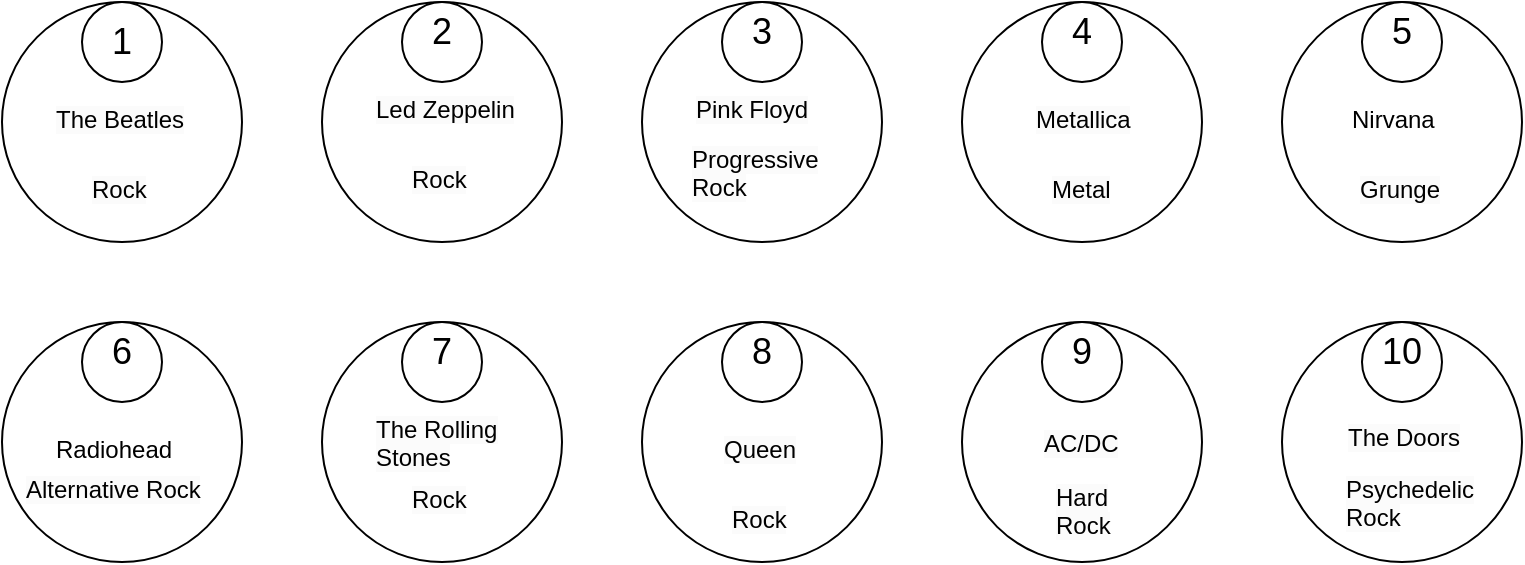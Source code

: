 <mxfile version="24.4.8" type="device" pages="6">
  <diagram name="Узел Bands" id="0z7pXyG2HRQCWDq4F3S4">
    <mxGraphModel dx="1100" dy="809" grid="1" gridSize="10" guides="1" tooltips="1" connect="1" arrows="1" fold="1" page="1" pageScale="1" pageWidth="827" pageHeight="1169" math="0" shadow="0">
      <root>
        <mxCell id="0" />
        <mxCell id="1" parent="0" />
        <mxCell id="p-g0bfoVvaIKjin6gbQ0-1" value="" style="ellipse;whiteSpace=wrap;html=1;" vertex="1" parent="1">
          <mxGeometry y="80" width="120" height="120" as="geometry" />
        </mxCell>
        <mxCell id="p-g0bfoVvaIKjin6gbQ0-2" value="" style="ellipse;whiteSpace=wrap;html=1;" vertex="1" parent="1">
          <mxGeometry x="640" y="80" width="120" height="120" as="geometry" />
        </mxCell>
        <mxCell id="p-g0bfoVvaIKjin6gbQ0-3" value="" style="ellipse;whiteSpace=wrap;html=1;" vertex="1" parent="1">
          <mxGeometry x="480" y="80" width="120" height="120" as="geometry" />
        </mxCell>
        <mxCell id="p-g0bfoVvaIKjin6gbQ0-4" value="" style="ellipse;whiteSpace=wrap;html=1;" vertex="1" parent="1">
          <mxGeometry x="320" y="80" width="120" height="120" as="geometry" />
        </mxCell>
        <mxCell id="p-g0bfoVvaIKjin6gbQ0-5" value="" style="ellipse;whiteSpace=wrap;html=1;" vertex="1" parent="1">
          <mxGeometry x="160" y="80" width="120" height="120" as="geometry" />
        </mxCell>
        <mxCell id="p-g0bfoVvaIKjin6gbQ0-6" value="" style="ellipse;whiteSpace=wrap;html=1;" vertex="1" parent="1">
          <mxGeometry y="240" width="120" height="120" as="geometry" />
        </mxCell>
        <mxCell id="p-g0bfoVvaIKjin6gbQ0-7" value="" style="ellipse;whiteSpace=wrap;html=1;" vertex="1" parent="1">
          <mxGeometry x="480" y="240" width="120" height="120" as="geometry" />
        </mxCell>
        <mxCell id="p-g0bfoVvaIKjin6gbQ0-8" value="" style="ellipse;whiteSpace=wrap;html=1;" vertex="1" parent="1">
          <mxGeometry x="320" y="240" width="120" height="120" as="geometry" />
        </mxCell>
        <mxCell id="p-g0bfoVvaIKjin6gbQ0-9" value="" style="ellipse;whiteSpace=wrap;html=1;" vertex="1" parent="1">
          <mxGeometry x="160" y="240" width="120" height="120" as="geometry" />
        </mxCell>
        <mxCell id="p-g0bfoVvaIKjin6gbQ0-10" value="" style="ellipse;whiteSpace=wrap;html=1;" vertex="1" parent="1">
          <mxGeometry x="640" y="240" width="120" height="120" as="geometry" />
        </mxCell>
        <mxCell id="p-g0bfoVvaIKjin6gbQ0-11" value="" style="ellipse;whiteSpace=wrap;html=1;" vertex="1" parent="1">
          <mxGeometry x="40" y="80" width="40" height="40" as="geometry" />
        </mxCell>
        <mxCell id="p-g0bfoVvaIKjin6gbQ0-12" value="" style="ellipse;whiteSpace=wrap;html=1;" vertex="1" parent="1">
          <mxGeometry x="680" y="80" width="40" height="40" as="geometry" />
        </mxCell>
        <mxCell id="p-g0bfoVvaIKjin6gbQ0-13" value="" style="ellipse;whiteSpace=wrap;html=1;" vertex="1" parent="1">
          <mxGeometry x="520" y="80" width="40" height="40" as="geometry" />
        </mxCell>
        <mxCell id="p-g0bfoVvaIKjin6gbQ0-14" value="" style="ellipse;whiteSpace=wrap;html=1;" vertex="1" parent="1">
          <mxGeometry x="360" y="80" width="40" height="40" as="geometry" />
        </mxCell>
        <mxCell id="p-g0bfoVvaIKjin6gbQ0-15" value="" style="ellipse;whiteSpace=wrap;html=1;" vertex="1" parent="1">
          <mxGeometry x="200" y="80" width="40" height="40" as="geometry" />
        </mxCell>
        <mxCell id="p-g0bfoVvaIKjin6gbQ0-16" value="" style="ellipse;whiteSpace=wrap;html=1;" vertex="1" parent="1">
          <mxGeometry x="40" y="240" width="40" height="40" as="geometry" />
        </mxCell>
        <mxCell id="p-g0bfoVvaIKjin6gbQ0-17" value="" style="ellipse;whiteSpace=wrap;html=1;" vertex="1" parent="1">
          <mxGeometry x="680" y="240" width="40" height="40" as="geometry" />
        </mxCell>
        <mxCell id="p-g0bfoVvaIKjin6gbQ0-18" value="" style="ellipse;whiteSpace=wrap;html=1;" vertex="1" parent="1">
          <mxGeometry x="520" y="240" width="40" height="40" as="geometry" />
        </mxCell>
        <mxCell id="p-g0bfoVvaIKjin6gbQ0-19" value="" style="ellipse;whiteSpace=wrap;html=1;" vertex="1" parent="1">
          <mxGeometry x="360" y="240" width="40" height="40" as="geometry" />
        </mxCell>
        <mxCell id="p-g0bfoVvaIKjin6gbQ0-20" value="" style="ellipse;whiteSpace=wrap;html=1;" vertex="1" parent="1">
          <mxGeometry x="200" y="240" width="40" height="40" as="geometry" />
        </mxCell>
        <mxCell id="p-g0bfoVvaIKjin6gbQ0-21" value="&lt;font style=&quot;font-size: 18px;&quot;&gt;1&lt;/font&gt;" style="text;html=1;align=center;verticalAlign=middle;whiteSpace=wrap;rounded=0;" vertex="1" parent="1">
          <mxGeometry x="30" y="85" width="60" height="30" as="geometry" />
        </mxCell>
        <mxCell id="p-g0bfoVvaIKjin6gbQ0-22" value="&lt;font style=&quot;font-size: 18px;&quot;&gt;9&lt;/font&gt;" style="text;html=1;align=center;verticalAlign=middle;whiteSpace=wrap;rounded=0;" vertex="1" parent="1">
          <mxGeometry x="510" y="240" width="60" height="30" as="geometry" />
        </mxCell>
        <mxCell id="p-g0bfoVvaIKjin6gbQ0-23" value="&lt;font style=&quot;font-size: 18px;&quot;&gt;8&lt;/font&gt;" style="text;html=1;align=center;verticalAlign=middle;whiteSpace=wrap;rounded=0;" vertex="1" parent="1">
          <mxGeometry x="350" y="240" width="60" height="30" as="geometry" />
        </mxCell>
        <mxCell id="p-g0bfoVvaIKjin6gbQ0-24" value="&lt;font style=&quot;font-size: 18px;&quot;&gt;7&lt;/font&gt;" style="text;html=1;align=center;verticalAlign=middle;whiteSpace=wrap;rounded=0;" vertex="1" parent="1">
          <mxGeometry x="190" y="240" width="60" height="30" as="geometry" />
        </mxCell>
        <mxCell id="p-g0bfoVvaIKjin6gbQ0-25" value="&lt;font style=&quot;font-size: 18px;&quot;&gt;6&lt;/font&gt;" style="text;html=1;align=center;verticalAlign=middle;whiteSpace=wrap;rounded=0;" vertex="1" parent="1">
          <mxGeometry x="30" y="240" width="60" height="30" as="geometry" />
        </mxCell>
        <mxCell id="p-g0bfoVvaIKjin6gbQ0-26" value="&lt;font style=&quot;font-size: 18px;&quot;&gt;5&lt;/font&gt;" style="text;html=1;align=center;verticalAlign=middle;whiteSpace=wrap;rounded=0;" vertex="1" parent="1">
          <mxGeometry x="670" y="80" width="60" height="30" as="geometry" />
        </mxCell>
        <mxCell id="p-g0bfoVvaIKjin6gbQ0-27" value="&lt;font style=&quot;font-size: 18px;&quot;&gt;4&lt;/font&gt;" style="text;html=1;align=center;verticalAlign=middle;whiteSpace=wrap;rounded=0;" vertex="1" parent="1">
          <mxGeometry x="510" y="80" width="60" height="30" as="geometry" />
        </mxCell>
        <mxCell id="p-g0bfoVvaIKjin6gbQ0-28" value="&lt;font style=&quot;font-size: 18px;&quot;&gt;3&lt;/font&gt;" style="text;html=1;align=center;verticalAlign=middle;whiteSpace=wrap;rounded=0;" vertex="1" parent="1">
          <mxGeometry x="350" y="80" width="60" height="30" as="geometry" />
        </mxCell>
        <mxCell id="p-g0bfoVvaIKjin6gbQ0-29" value="&lt;font style=&quot;font-size: 18px;&quot;&gt;2&lt;/font&gt;" style="text;html=1;align=center;verticalAlign=middle;whiteSpace=wrap;rounded=0;" vertex="1" parent="1">
          <mxGeometry x="190" y="80" width="60" height="30" as="geometry" />
        </mxCell>
        <mxCell id="p-g0bfoVvaIKjin6gbQ0-30" value="&lt;font style=&quot;font-size: 18px;&quot;&gt;10&lt;/font&gt;" style="text;html=1;align=center;verticalAlign=middle;whiteSpace=wrap;rounded=0;" vertex="1" parent="1">
          <mxGeometry x="670" y="240" width="60" height="30" as="geometry" />
        </mxCell>
        <mxCell id="p-g0bfoVvaIKjin6gbQ0-31" value="&lt;span style=&quot;color: rgb(0, 0, 0); font-family: Helvetica; font-size: 12px; font-style: normal; font-variant-ligatures: normal; font-variant-caps: normal; font-weight: 400; letter-spacing: normal; orphans: 2; text-align: left; text-indent: 0px; text-transform: none; widows: 2; word-spacing: 0px; -webkit-text-stroke-width: 0px; background-color: rgb(251, 251, 251); text-decoration-thickness: initial; text-decoration-style: initial; text-decoration-color: initial; float: none; display: inline !important;&quot;&gt;The Beatles&lt;/span&gt;" style="text;whiteSpace=wrap;html=1;" vertex="1" parent="1">
          <mxGeometry x="25" y="125" width="70" height="30" as="geometry" />
        </mxCell>
        <mxCell id="p-g0bfoVvaIKjin6gbQ0-32" value="&lt;span style=&quot;color: rgb(0, 0, 0); font-family: Helvetica; font-size: 12px; font-style: normal; font-variant-ligatures: normal; font-variant-caps: normal; font-weight: 400; letter-spacing: normal; orphans: 2; text-align: left; text-indent: 0px; text-transform: none; widows: 2; word-spacing: 0px; -webkit-text-stroke-width: 0px; background-color: rgb(251, 251, 251); text-decoration-thickness: initial; text-decoration-style: initial; text-decoration-color: initial; float: none; display: inline !important;&quot;&gt;Rock&lt;/span&gt;" style="text;whiteSpace=wrap;html=1;" vertex="1" parent="1">
          <mxGeometry x="42.5" y="160" width="35" height="20" as="geometry" />
        </mxCell>
        <mxCell id="p-g0bfoVvaIKjin6gbQ0-121" value="&lt;span style=&quot;color: rgb(0, 0, 0); font-family: Helvetica; font-size: 12px; font-style: normal; font-variant-ligatures: normal; font-variant-caps: normal; font-weight: 400; letter-spacing: normal; orphans: 2; text-align: left; text-indent: 0px; text-transform: none; widows: 2; word-spacing: 0px; -webkit-text-stroke-width: 0px; background-color: rgb(251, 251, 251); text-decoration-thickness: initial; text-decoration-style: initial; text-decoration-color: initial; float: none; display: inline !important;&quot;&gt;Led Zeppelin&lt;/span&gt;" style="text;whiteSpace=wrap;html=1;" vertex="1" parent="1">
          <mxGeometry x="185" y="120" width="75" height="30" as="geometry" />
        </mxCell>
        <mxCell id="p-g0bfoVvaIKjin6gbQ0-122" value="&lt;span style=&quot;color: rgb(0, 0, 0); font-family: Helvetica; font-size: 12px; font-style: normal; font-variant-ligatures: normal; font-variant-caps: normal; font-weight: 400; letter-spacing: normal; orphans: 2; text-align: left; text-indent: 0px; text-transform: none; widows: 2; word-spacing: 0px; -webkit-text-stroke-width: 0px; background-color: rgb(251, 251, 251); text-decoration-thickness: initial; text-decoration-style: initial; text-decoration-color: initial; float: none; display: inline !important;&quot;&gt;Rock&lt;/span&gt;" style="text;whiteSpace=wrap;html=1;" vertex="1" parent="1">
          <mxGeometry x="202.5" y="155" width="35" height="20" as="geometry" />
        </mxCell>
        <mxCell id="p-g0bfoVvaIKjin6gbQ0-130" value="Radiohead" style="text;whiteSpace=wrap;html=1;" vertex="1" parent="1">
          <mxGeometry x="25" y="290" width="70" height="30" as="geometry" />
        </mxCell>
        <mxCell id="p-g0bfoVvaIKjin6gbQ0-131" value="&lt;span style=&quot;color: rgb(0, 0, 0); font-family: Helvetica; font-size: 12px; font-style: normal; font-variant-ligatures: normal; font-variant-caps: normal; font-weight: 400; letter-spacing: normal; orphans: 2; text-align: left; text-indent: 0px; text-transform: none; widows: 2; word-spacing: 0px; -webkit-text-stroke-width: 0px; background-color: rgb(251, 251, 251); text-decoration-thickness: initial; text-decoration-style: initial; text-decoration-color: initial; float: none; display: inline !important;&quot;&gt;Alternative Rock&lt;/span&gt;" style="text;whiteSpace=wrap;html=1;" vertex="1" parent="1">
          <mxGeometry x="10" y="310" width="110" height="20" as="geometry" />
        </mxCell>
        <mxCell id="p-g0bfoVvaIKjin6gbQ0-132" value="&lt;span style=&quot;color: rgb(0, 0, 0); font-family: Helvetica; font-size: 12px; font-style: normal; font-variant-ligatures: normal; font-variant-caps: normal; font-weight: 400; letter-spacing: normal; orphans: 2; text-align: left; text-indent: 0px; text-transform: none; widows: 2; word-spacing: 0px; -webkit-text-stroke-width: 0px; background-color: rgb(251, 251, 251); text-decoration-thickness: initial; text-decoration-style: initial; text-decoration-color: initial; float: none; display: inline !important;&quot;&gt;The Rolling Stones&lt;/span&gt;" style="text;whiteSpace=wrap;html=1;" vertex="1" parent="1">
          <mxGeometry x="185" y="280" width="70" height="30" as="geometry" />
        </mxCell>
        <mxCell id="p-g0bfoVvaIKjin6gbQ0-133" value="&lt;span style=&quot;color: rgb(0, 0, 0); font-family: Helvetica; font-size: 12px; font-style: normal; font-variant-ligatures: normal; font-variant-caps: normal; font-weight: 400; letter-spacing: normal; orphans: 2; text-align: left; text-indent: 0px; text-transform: none; widows: 2; word-spacing: 0px; -webkit-text-stroke-width: 0px; background-color: rgb(251, 251, 251); text-decoration-thickness: initial; text-decoration-style: initial; text-decoration-color: initial; float: none; display: inline !important;&quot;&gt;Rock&lt;/span&gt;" style="text;whiteSpace=wrap;html=1;" vertex="1" parent="1">
          <mxGeometry x="202.5" y="315" width="35" height="20" as="geometry" />
        </mxCell>
        <mxCell id="p-g0bfoVvaIKjin6gbQ0-134" value="&lt;span style=&quot;color: rgb(0, 0, 0); font-family: Helvetica; font-size: 12px; font-style: normal; font-variant-ligatures: normal; font-variant-caps: normal; font-weight: 400; letter-spacing: normal; orphans: 2; text-align: left; text-indent: 0px; text-transform: none; widows: 2; word-spacing: 0px; -webkit-text-stroke-width: 0px; background-color: rgb(251, 251, 251); text-decoration-thickness: initial; text-decoration-style: initial; text-decoration-color: initial; float: none; display: inline !important;&quot;&gt;Pink Floyd&lt;/span&gt;" style="text;whiteSpace=wrap;html=1;" vertex="1" parent="1">
          <mxGeometry x="345" y="120" width="70" height="30" as="geometry" />
        </mxCell>
        <mxCell id="p-g0bfoVvaIKjin6gbQ0-135" value="&lt;span style=&quot;color: rgb(0, 0, 0); font-family: Helvetica; font-size: 12px; font-style: normal; font-variant-ligatures: normal; font-variant-caps: normal; font-weight: 400; letter-spacing: normal; orphans: 2; text-align: left; text-indent: 0px; text-transform: none; widows: 2; word-spacing: 0px; -webkit-text-stroke-width: 0px; background-color: rgb(251, 251, 251); text-decoration-thickness: initial; text-decoration-style: initial; text-decoration-color: initial; float: none; display: inline !important;&quot;&gt;Progressive Rock&lt;/span&gt;" style="text;whiteSpace=wrap;html=1;" vertex="1" parent="1">
          <mxGeometry x="343" y="145" width="80" height="20" as="geometry" />
        </mxCell>
        <mxCell id="p-g0bfoVvaIKjin6gbQ0-136" value="&lt;span style=&quot;color: rgb(0, 0, 0); font-family: Helvetica; font-size: 12px; font-style: normal; font-variant-ligatures: normal; font-variant-caps: normal; font-weight: 400; letter-spacing: normal; orphans: 2; text-align: left; text-indent: 0px; text-transform: none; widows: 2; word-spacing: 0px; -webkit-text-stroke-width: 0px; background-color: rgb(251, 251, 251); text-decoration-thickness: initial; text-decoration-style: initial; text-decoration-color: initial; float: none; display: inline !important;&quot;&gt;Metallica&lt;/span&gt;" style="text;whiteSpace=wrap;html=1;" vertex="1" parent="1">
          <mxGeometry x="515" y="125" width="70" height="30" as="geometry" />
        </mxCell>
        <mxCell id="p-g0bfoVvaIKjin6gbQ0-137" value="&lt;span style=&quot;color: rgb(0, 0, 0); font-family: Helvetica; font-size: 12px; font-style: normal; font-variant-ligatures: normal; font-variant-caps: normal; font-weight: 400; letter-spacing: normal; orphans: 2; text-align: left; text-indent: 0px; text-transform: none; widows: 2; word-spacing: 0px; -webkit-text-stroke-width: 0px; background-color: rgb(251, 251, 251); text-decoration-thickness: initial; text-decoration-style: initial; text-decoration-color: initial; float: none; display: inline !important;&quot;&gt;Metal&lt;/span&gt;" style="text;whiteSpace=wrap;html=1;" vertex="1" parent="1">
          <mxGeometry x="522.5" y="160" width="35" height="20" as="geometry" />
        </mxCell>
        <mxCell id="p-g0bfoVvaIKjin6gbQ0-140" value="Nirvana" style="text;whiteSpace=wrap;html=1;" vertex="1" parent="1">
          <mxGeometry x="673" y="125" width="70" height="30" as="geometry" />
        </mxCell>
        <mxCell id="p-g0bfoVvaIKjin6gbQ0-141" value="&lt;span style=&quot;color: rgb(0, 0, 0); font-family: Helvetica; font-size: 12px; font-style: normal; font-variant-ligatures: normal; font-variant-caps: normal; font-weight: 400; letter-spacing: normal; orphans: 2; text-align: left; text-indent: 0px; text-transform: none; widows: 2; word-spacing: 0px; -webkit-text-stroke-width: 0px; background-color: rgb(251, 251, 251); text-decoration-thickness: initial; text-decoration-style: initial; text-decoration-color: initial; float: none; display: inline !important;&quot;&gt;Grunge&lt;/span&gt;" style="text;whiteSpace=wrap;html=1;" vertex="1" parent="1">
          <mxGeometry x="676.5" y="160" width="35" height="20" as="geometry" />
        </mxCell>
        <mxCell id="p-g0bfoVvaIKjin6gbQ0-142" value="&lt;span style=&quot;color: rgb(0, 0, 0); font-family: Helvetica; font-size: 12px; font-style: normal; font-variant-ligatures: normal; font-variant-caps: normal; font-weight: 400; letter-spacing: normal; orphans: 2; text-align: left; text-indent: 0px; text-transform: none; widows: 2; word-spacing: 0px; -webkit-text-stroke-width: 0px; background-color: rgb(251, 251, 251); text-decoration-thickness: initial; text-decoration-style: initial; text-decoration-color: initial; float: none; display: inline !important;&quot;&gt;Queen&lt;/span&gt;" style="text;whiteSpace=wrap;html=1;" vertex="1" parent="1">
          <mxGeometry x="359" y="290" width="70" height="30" as="geometry" />
        </mxCell>
        <mxCell id="p-g0bfoVvaIKjin6gbQ0-143" value="&lt;span style=&quot;color: rgb(0, 0, 0); font-family: Helvetica; font-size: 12px; font-style: normal; font-variant-ligatures: normal; font-variant-caps: normal; font-weight: 400; letter-spacing: normal; orphans: 2; text-align: left; text-indent: 0px; text-transform: none; widows: 2; word-spacing: 0px; -webkit-text-stroke-width: 0px; background-color: rgb(251, 251, 251); text-decoration-thickness: initial; text-decoration-style: initial; text-decoration-color: initial; float: none; display: inline !important;&quot;&gt;Rock&lt;/span&gt;" style="text;whiteSpace=wrap;html=1;" vertex="1" parent="1">
          <mxGeometry x="362.5" y="325" width="35" height="20" as="geometry" />
        </mxCell>
        <mxCell id="p-g0bfoVvaIKjin6gbQ0-144" value="&lt;span style=&quot;color: rgb(0, 0, 0); font-family: Helvetica; font-size: 12px; font-style: normal; font-variant-ligatures: normal; font-variant-caps: normal; font-weight: 400; letter-spacing: normal; orphans: 2; text-align: left; text-indent: 0px; text-transform: none; widows: 2; word-spacing: 0px; -webkit-text-stroke-width: 0px; background-color: rgb(251, 251, 251); text-decoration-thickness: initial; text-decoration-style: initial; text-decoration-color: initial; float: none; display: inline !important;&quot;&gt;AC/DC&lt;/span&gt;" style="text;whiteSpace=wrap;html=1;" vertex="1" parent="1">
          <mxGeometry x="519" y="287" width="70" height="30" as="geometry" />
        </mxCell>
        <mxCell id="p-g0bfoVvaIKjin6gbQ0-145" value="&lt;span style=&quot;color: rgb(0, 0, 0); font-family: Helvetica; font-size: 12px; font-style: normal; font-variant-ligatures: normal; font-variant-caps: normal; font-weight: 400; letter-spacing: normal; orphans: 2; text-align: left; text-indent: 0px; text-transform: none; widows: 2; word-spacing: 0px; -webkit-text-stroke-width: 0px; background-color: rgb(251, 251, 251); text-decoration-thickness: initial; text-decoration-style: initial; text-decoration-color: initial; float: none; display: inline !important;&quot;&gt;Hard Rock&lt;/span&gt;" style="text;whiteSpace=wrap;html=1;" vertex="1" parent="1">
          <mxGeometry x="525" y="314" width="39.5" height="20" as="geometry" />
        </mxCell>
        <mxCell id="p-g0bfoVvaIKjin6gbQ0-146" value="&lt;span style=&quot;color: rgb(0, 0, 0); font-family: Helvetica; font-size: 12px; font-style: normal; font-variant-ligatures: normal; font-variant-caps: normal; font-weight: 400; letter-spacing: normal; orphans: 2; text-align: left; text-indent: 0px; text-transform: none; widows: 2; word-spacing: 0px; -webkit-text-stroke-width: 0px; background-color: rgb(251, 251, 251); text-decoration-thickness: initial; text-decoration-style: initial; text-decoration-color: initial; float: none; display: inline !important;&quot;&gt;The Doors&lt;/span&gt;" style="text;whiteSpace=wrap;html=1;" vertex="1" parent="1">
          <mxGeometry x="671" y="284" width="70" height="30" as="geometry" />
        </mxCell>
        <mxCell id="p-g0bfoVvaIKjin6gbQ0-147" value="&lt;span style=&quot;color: rgb(0, 0, 0); font-family: Helvetica; font-size: 12px; font-style: normal; font-variant-ligatures: normal; font-variant-caps: normal; font-weight: 400; letter-spacing: normal; orphans: 2; text-align: left; text-indent: 0px; text-transform: none; widows: 2; word-spacing: 0px; -webkit-text-stroke-width: 0px; background-color: rgb(251, 251, 251); text-decoration-thickness: initial; text-decoration-style: initial; text-decoration-color: initial; float: none; display: inline !important;&quot;&gt;Psychedelic Rock&lt;/span&gt;" style="text;whiteSpace=wrap;html=1;" vertex="1" parent="1">
          <mxGeometry x="669.5" y="310" width="35" height="20" as="geometry" />
        </mxCell>
      </root>
    </mxGraphModel>
  </diagram>
  <diagram id="9xZNigFHJN2XtFfBQqT4" name="Узел Albums">
    <mxGraphModel dx="1100" dy="809" grid="1" gridSize="10" guides="1" tooltips="1" connect="1" arrows="1" fold="1" page="1" pageScale="1" pageWidth="827" pageHeight="1169" math="0" shadow="0">
      <root>
        <mxCell id="0" />
        <mxCell id="1" parent="0" />
        <mxCell id="6M-3ACbZJSzWJa0tOA0y-1" value="" style="rounded=0;whiteSpace=wrap;html=1;" vertex="1" parent="1">
          <mxGeometry y="80" width="120" height="80" as="geometry" />
        </mxCell>
        <mxCell id="6M-3ACbZJSzWJa0tOA0y-2" value="" style="rounded=0;whiteSpace=wrap;html=1;" vertex="1" parent="1">
          <mxGeometry y="200" width="120" height="80" as="geometry" />
        </mxCell>
        <mxCell id="6M-3ACbZJSzWJa0tOA0y-3" value="" style="rounded=0;whiteSpace=wrap;html=1;" vertex="1" parent="1">
          <mxGeometry x="160" y="200" width="120" height="80" as="geometry" />
        </mxCell>
        <mxCell id="6M-3ACbZJSzWJa0tOA0y-4" value="" style="rounded=0;whiteSpace=wrap;html=1;" vertex="1" parent="1">
          <mxGeometry x="320" y="200" width="120" height="80" as="geometry" />
        </mxCell>
        <mxCell id="6M-3ACbZJSzWJa0tOA0y-5" value="" style="rounded=0;whiteSpace=wrap;html=1;" vertex="1" parent="1">
          <mxGeometry x="480" y="200" width="120" height="80" as="geometry" />
        </mxCell>
        <mxCell id="6M-3ACbZJSzWJa0tOA0y-6" value="" style="rounded=0;whiteSpace=wrap;html=1;" vertex="1" parent="1">
          <mxGeometry x="640" y="200" width="120" height="80" as="geometry" />
        </mxCell>
        <mxCell id="6M-3ACbZJSzWJa0tOA0y-7" value="" style="rounded=0;whiteSpace=wrap;html=1;" vertex="1" parent="1">
          <mxGeometry x="640" y="80" width="120" height="80" as="geometry" />
        </mxCell>
        <mxCell id="6M-3ACbZJSzWJa0tOA0y-8" value="" style="rounded=0;whiteSpace=wrap;html=1;" vertex="1" parent="1">
          <mxGeometry x="480" y="80" width="120" height="80" as="geometry" />
        </mxCell>
        <mxCell id="6M-3ACbZJSzWJa0tOA0y-9" value="" style="rounded=0;whiteSpace=wrap;html=1;" vertex="1" parent="1">
          <mxGeometry x="320" y="80" width="120" height="80" as="geometry" />
        </mxCell>
        <mxCell id="6M-3ACbZJSzWJa0tOA0y-10" value="" style="rounded=0;whiteSpace=wrap;html=1;" vertex="1" parent="1">
          <mxGeometry x="160" y="80" width="120" height="80" as="geometry" />
        </mxCell>
        <mxCell id="6M-3ACbZJSzWJa0tOA0y-11" value="" style="rounded=0;whiteSpace=wrap;html=1;" vertex="1" parent="1">
          <mxGeometry x="40" y="80" width="40" height="30" as="geometry" />
        </mxCell>
        <mxCell id="6M-3ACbZJSzWJa0tOA0y-12" value="" style="rounded=0;whiteSpace=wrap;html=1;" vertex="1" parent="1">
          <mxGeometry x="680" y="200" width="40" height="30" as="geometry" />
        </mxCell>
        <mxCell id="6M-3ACbZJSzWJa0tOA0y-13" value="" style="rounded=0;whiteSpace=wrap;html=1;" vertex="1" parent="1">
          <mxGeometry x="520" y="200" width="40" height="30" as="geometry" />
        </mxCell>
        <mxCell id="6M-3ACbZJSzWJa0tOA0y-14" value="" style="rounded=0;whiteSpace=wrap;html=1;" vertex="1" parent="1">
          <mxGeometry x="360" y="200" width="40" height="30" as="geometry" />
        </mxCell>
        <mxCell id="6M-3ACbZJSzWJa0tOA0y-15" value="" style="rounded=0;whiteSpace=wrap;html=1;" vertex="1" parent="1">
          <mxGeometry x="200" y="200" width="40" height="30" as="geometry" />
        </mxCell>
        <mxCell id="6M-3ACbZJSzWJa0tOA0y-16" value="" style="rounded=0;whiteSpace=wrap;html=1;" vertex="1" parent="1">
          <mxGeometry x="40" y="200" width="40" height="30" as="geometry" />
        </mxCell>
        <mxCell id="6M-3ACbZJSzWJa0tOA0y-17" value="" style="rounded=0;whiteSpace=wrap;html=1;" vertex="1" parent="1">
          <mxGeometry x="680" y="80" width="40" height="30" as="geometry" />
        </mxCell>
        <mxCell id="6M-3ACbZJSzWJa0tOA0y-18" value="" style="rounded=0;whiteSpace=wrap;html=1;" vertex="1" parent="1">
          <mxGeometry x="520" y="80" width="40" height="30" as="geometry" />
        </mxCell>
        <mxCell id="6M-3ACbZJSzWJa0tOA0y-19" value="" style="rounded=0;whiteSpace=wrap;html=1;" vertex="1" parent="1">
          <mxGeometry x="360" y="80" width="40" height="30" as="geometry" />
        </mxCell>
        <mxCell id="6M-3ACbZJSzWJa0tOA0y-20" value="" style="rounded=0;whiteSpace=wrap;html=1;" vertex="1" parent="1">
          <mxGeometry x="200" y="80" width="40" height="30" as="geometry" />
        </mxCell>
        <mxCell id="6M-3ACbZJSzWJa0tOA0y-21" value="&lt;font style=&quot;font-size: 18px;&quot;&gt;1&lt;/font&gt;" style="text;html=1;align=center;verticalAlign=middle;whiteSpace=wrap;rounded=0;" vertex="1" parent="1">
          <mxGeometry x="30" y="80" width="60" height="30" as="geometry" />
        </mxCell>
        <mxCell id="6M-3ACbZJSzWJa0tOA0y-22" value="&lt;font style=&quot;font-size: 18px;&quot;&gt;2&lt;/font&gt;" style="text;html=1;align=center;verticalAlign=middle;whiteSpace=wrap;rounded=0;" vertex="1" parent="1">
          <mxGeometry x="190" y="80" width="60" height="30" as="geometry" />
        </mxCell>
        <mxCell id="6M-3ACbZJSzWJa0tOA0y-23" value="&lt;font style=&quot;font-size: 18px;&quot;&gt;3&lt;/font&gt;" style="text;html=1;align=center;verticalAlign=middle;whiteSpace=wrap;rounded=0;" vertex="1" parent="1">
          <mxGeometry x="350" y="80" width="60" height="30" as="geometry" />
        </mxCell>
        <mxCell id="6M-3ACbZJSzWJa0tOA0y-24" value="&lt;span style=&quot;font-size: 18px;&quot;&gt;4&lt;/span&gt;" style="text;html=1;align=center;verticalAlign=middle;whiteSpace=wrap;rounded=0;" vertex="1" parent="1">
          <mxGeometry x="510" y="80" width="60" height="30" as="geometry" />
        </mxCell>
        <mxCell id="6M-3ACbZJSzWJa0tOA0y-25" value="&lt;font style=&quot;font-size: 18px;&quot;&gt;5&lt;/font&gt;" style="text;html=1;align=center;verticalAlign=middle;whiteSpace=wrap;rounded=0;" vertex="1" parent="1">
          <mxGeometry x="670" y="80" width="60" height="30" as="geometry" />
        </mxCell>
        <mxCell id="6M-3ACbZJSzWJa0tOA0y-26" value="&lt;font style=&quot;font-size: 18px;&quot;&gt;6&lt;/font&gt;" style="text;html=1;align=center;verticalAlign=middle;whiteSpace=wrap;rounded=0;" vertex="1" parent="1">
          <mxGeometry x="30" y="200" width="60" height="30" as="geometry" />
        </mxCell>
        <mxCell id="6M-3ACbZJSzWJa0tOA0y-27" value="&lt;font style=&quot;font-size: 18px;&quot;&gt;7&lt;/font&gt;" style="text;html=1;align=center;verticalAlign=middle;whiteSpace=wrap;rounded=0;" vertex="1" parent="1">
          <mxGeometry x="190" y="200" width="60" height="30" as="geometry" />
        </mxCell>
        <mxCell id="6M-3ACbZJSzWJa0tOA0y-28" value="&lt;font style=&quot;font-size: 18px;&quot;&gt;8&lt;/font&gt;" style="text;html=1;align=center;verticalAlign=middle;whiteSpace=wrap;rounded=0;" vertex="1" parent="1">
          <mxGeometry x="350" y="200" width="60" height="30" as="geometry" />
        </mxCell>
        <mxCell id="6M-3ACbZJSzWJa0tOA0y-29" value="&lt;font style=&quot;font-size: 18px;&quot;&gt;9&lt;/font&gt;" style="text;html=1;align=center;verticalAlign=middle;whiteSpace=wrap;rounded=0;" vertex="1" parent="1">
          <mxGeometry x="510" y="200" width="60" height="30" as="geometry" />
        </mxCell>
        <mxCell id="6M-3ACbZJSzWJa0tOA0y-30" value="&lt;font style=&quot;font-size: 18px;&quot;&gt;10&lt;/font&gt;" style="text;html=1;align=center;verticalAlign=middle;whiteSpace=wrap;rounded=0;" vertex="1" parent="1">
          <mxGeometry x="670" y="200" width="60" height="30" as="geometry" />
        </mxCell>
        <mxCell id="6M-3ACbZJSzWJa0tOA0y-31" value="&lt;span style=&quot;color: rgb(0, 0, 0); font-family: Helvetica; font-size: 12px; font-style: normal; font-variant-ligatures: normal; font-variant-caps: normal; font-weight: 400; letter-spacing: normal; orphans: 2; text-align: left; text-indent: 0px; text-transform: none; widows: 2; word-spacing: 0px; -webkit-text-stroke-width: 0px; background-color: rgb(251, 251, 251); text-decoration-thickness: initial; text-decoration-style: initial; text-decoration-color: initial; float: none; display: inline !important;&quot;&gt;Abbey Road&lt;/span&gt;" style="text;whiteSpace=wrap;html=1;" vertex="1" parent="1">
          <mxGeometry x="25" y="110" width="70" height="30" as="geometry" />
        </mxCell>
        <mxCell id="6M-3ACbZJSzWJa0tOA0y-32" value="&lt;span style=&quot;color: rgb(0, 0, 0); font-family: Helvetica; font-size: 12px; font-style: normal; font-variant-ligatures: normal; font-variant-caps: normal; font-weight: 400; letter-spacing: normal; orphans: 2; text-align: left; text-indent: 0px; text-transform: none; widows: 2; word-spacing: 0px; -webkit-text-stroke-width: 0px; background-color: rgb(251, 251, 251); text-decoration-thickness: initial; text-decoration-style: initial; text-decoration-color: initial; float: none; display: inline !important;&quot;&gt;1969&lt;/span&gt;" style="text;whiteSpace=wrap;html=1;" vertex="1" parent="1">
          <mxGeometry x="40" y="130" width="40" height="40" as="geometry" />
        </mxCell>
        <mxCell id="6M-3ACbZJSzWJa0tOA0y-46" value="&lt;span style=&quot;color: rgb(0, 0, 0); font-family: Helvetica; font-size: 12px; font-style: normal; font-variant-ligatures: normal; font-variant-caps: normal; font-weight: 400; letter-spacing: normal; orphans: 2; text-align: left; text-indent: 0px; text-transform: none; widows: 2; word-spacing: 0px; -webkit-text-stroke-width: 0px; background-color: rgb(251, 251, 251); text-decoration-thickness: initial; text-decoration-style: initial; text-decoration-color: initial; float: none; display: inline !important;&quot;&gt;Led Zeppelin IV&lt;/span&gt;" style="text;whiteSpace=wrap;html=1;" vertex="1" parent="1">
          <mxGeometry x="176" y="110" width="103" height="30" as="geometry" />
        </mxCell>
        <mxCell id="6M-3ACbZJSzWJa0tOA0y-47" value="&lt;span style=&quot;color: rgb(0, 0, 0); font-family: Helvetica; font-size: 12px; font-style: normal; font-variant-ligatures: normal; font-variant-caps: normal; font-weight: 400; letter-spacing: normal; orphans: 2; text-align: left; text-indent: 0px; text-transform: none; widows: 2; word-spacing: 0px; -webkit-text-stroke-width: 0px; background-color: rgb(251, 251, 251); text-decoration-thickness: initial; text-decoration-style: initial; text-decoration-color: initial; float: none; display: inline !important;&quot;&gt;1971&lt;/span&gt;" style="text;whiteSpace=wrap;html=1;" vertex="1" parent="1">
          <mxGeometry x="202" y="130" width="40" height="40" as="geometry" />
        </mxCell>
        <mxCell id="6M-3ACbZJSzWJa0tOA0y-48" value="&lt;span style=&quot;color: rgb(0, 0, 0); font-family: Helvetica; font-size: 12px; font-style: normal; font-variant-ligatures: normal; font-variant-caps: normal; font-weight: 400; letter-spacing: normal; orphans: 2; text-align: left; text-indent: 0px; text-transform: none; widows: 2; word-spacing: 0px; -webkit-text-stroke-width: 0px; background-color: rgb(251, 251, 251); text-decoration-thickness: initial; text-decoration-style: initial; text-decoration-color: initial; float: none; display: inline !important;&quot;&gt;OK Computer&lt;/span&gt;" style="text;whiteSpace=wrap;html=1;" vertex="1" parent="1">
          <mxGeometry x="25" y="230" width="85" height="30" as="geometry" />
        </mxCell>
        <mxCell id="6M-3ACbZJSzWJa0tOA0y-49" value="&lt;span style=&quot;color: rgb(0, 0, 0); font-family: Helvetica; font-size: 12px; font-style: normal; font-variant-ligatures: normal; font-variant-caps: normal; font-weight: 400; letter-spacing: normal; orphans: 2; text-align: left; text-indent: 0px; text-transform: none; widows: 2; word-spacing: 0px; -webkit-text-stroke-width: 0px; background-color: rgb(251, 251, 251); text-decoration-thickness: initial; text-decoration-style: initial; text-decoration-color: initial; float: none; display: inline !important;&quot;&gt;1997&lt;/span&gt;" style="text;whiteSpace=wrap;html=1;" vertex="1" parent="1">
          <mxGeometry x="40" y="250" width="40" height="40" as="geometry" />
        </mxCell>
        <mxCell id="6M-3ACbZJSzWJa0tOA0y-50" value="&lt;span style=&quot;color: rgb(0, 0, 0); font-family: Helvetica; font-size: 12px; font-style: normal; font-variant-ligatures: normal; font-variant-caps: normal; font-weight: 400; letter-spacing: normal; orphans: 2; text-align: left; text-indent: 0px; text-transform: none; widows: 2; word-spacing: 0px; -webkit-text-stroke-width: 0px; background-color: rgb(251, 251, 251); text-decoration-thickness: initial; text-decoration-style: initial; text-decoration-color: initial; float: none; display: inline !important;&quot;&gt;Sticky Fingers&lt;/span&gt;" style="text;whiteSpace=wrap;html=1;" vertex="1" parent="1">
          <mxGeometry x="185" y="230" width="85" height="30" as="geometry" />
        </mxCell>
        <mxCell id="6M-3ACbZJSzWJa0tOA0y-51" value="&lt;span style=&quot;color: rgb(0, 0, 0); font-family: Helvetica; font-size: 12px; font-style: normal; font-variant-ligatures: normal; font-variant-caps: normal; font-weight: 400; letter-spacing: normal; orphans: 2; text-align: left; text-indent: 0px; text-transform: none; widows: 2; word-spacing: 0px; -webkit-text-stroke-width: 0px; background-color: rgb(251, 251, 251); text-decoration-thickness: initial; text-decoration-style: initial; text-decoration-color: initial; float: none; display: inline !important;&quot;&gt;1971&lt;/span&gt;" style="text;whiteSpace=wrap;html=1;" vertex="1" parent="1">
          <mxGeometry x="200" y="250" width="40" height="40" as="geometry" />
        </mxCell>
        <mxCell id="6M-3ACbZJSzWJa0tOA0y-52" value="&lt;span style=&quot;color: rgb(0, 0, 0); font-family: Helvetica; font-size: 12px; font-style: normal; font-variant-ligatures: normal; font-variant-caps: normal; font-weight: 400; letter-spacing: normal; orphans: 2; text-align: left; text-indent: 0px; text-transform: none; widows: 2; word-spacing: 0px; -webkit-text-stroke-width: 0px; background-color: rgb(251, 251, 251); text-decoration-thickness: initial; text-decoration-style: initial; text-decoration-color: initial; float: none; display: inline !important;&quot;&gt;The Dark Side of the Moon&lt;/span&gt;" style="text;whiteSpace=wrap;html=1;" vertex="1" parent="1">
          <mxGeometry x="321" y="109" width="130" height="30" as="geometry" />
        </mxCell>
        <mxCell id="6M-3ACbZJSzWJa0tOA0y-53" value="&lt;span style=&quot;color: rgb(0, 0, 0); font-family: Helvetica; font-size: 12px; font-style: normal; font-variant-ligatures: normal; font-variant-caps: normal; font-weight: 400; letter-spacing: normal; orphans: 2; text-align: left; text-indent: 0px; text-transform: none; widows: 2; word-spacing: 0px; -webkit-text-stroke-width: 0px; background-color: rgb(251, 251, 251); text-decoration-thickness: initial; text-decoration-style: initial; text-decoration-color: initial; float: none; display: inline !important;&quot;&gt;1973&lt;/span&gt;" style="text;whiteSpace=wrap;html=1;" vertex="1" parent="1">
          <mxGeometry x="360" y="130" width="40" height="40" as="geometry" />
        </mxCell>
        <mxCell id="6M-3ACbZJSzWJa0tOA0y-54" value="&lt;span style=&quot;color: rgb(0, 0, 0); font-family: Helvetica; font-size: 12px; font-style: normal; font-variant-ligatures: normal; font-variant-caps: normal; font-weight: 400; letter-spacing: normal; orphans: 2; text-align: left; text-indent: 0px; text-transform: none; widows: 2; word-spacing: 0px; -webkit-text-stroke-width: 0px; background-color: rgb(251, 251, 251); text-decoration-thickness: initial; text-decoration-style: initial; text-decoration-color: initial; float: none; display: inline !important;&quot;&gt;Master of Puppets&lt;/span&gt;" style="text;whiteSpace=wrap;html=1;" vertex="1" parent="1">
          <mxGeometry x="490" y="110" width="110" height="30" as="geometry" />
        </mxCell>
        <mxCell id="6M-3ACbZJSzWJa0tOA0y-55" value="&lt;span style=&quot;color: rgb(0, 0, 0); font-family: Helvetica; font-size: 12px; font-style: normal; font-variant-ligatures: normal; font-variant-caps: normal; font-weight: 400; letter-spacing: normal; orphans: 2; text-align: left; text-indent: 0px; text-transform: none; widows: 2; word-spacing: 0px; -webkit-text-stroke-width: 0px; background-color: rgb(251, 251, 251); text-decoration-thickness: initial; text-decoration-style: initial; text-decoration-color: initial; float: none; display: inline !important;&quot;&gt;1986&lt;/span&gt;" style="text;whiteSpace=wrap;html=1;" vertex="1" parent="1">
          <mxGeometry x="520" y="130" width="40" height="40" as="geometry" />
        </mxCell>
        <mxCell id="6M-3ACbZJSzWJa0tOA0y-56" value="&lt;span style=&quot;color: rgb(0, 0, 0); font-family: Helvetica; font-size: 12px; font-style: normal; font-variant-ligatures: normal; font-variant-caps: normal; font-weight: 400; letter-spacing: normal; orphans: 2; text-align: left; text-indent: 0px; text-transform: none; widows: 2; word-spacing: 0px; -webkit-text-stroke-width: 0px; background-color: rgb(251, 251, 251); text-decoration-thickness: initial; text-decoration-style: initial; text-decoration-color: initial; float: none; display: inline !important;&quot;&gt;A Night at the Opera&lt;/span&gt;" style="text;whiteSpace=wrap;html=1;" vertex="1" parent="1">
          <mxGeometry x="349" y="221" width="70" height="30" as="geometry" />
        </mxCell>
        <mxCell id="6M-3ACbZJSzWJa0tOA0y-57" value="&lt;span style=&quot;color: rgb(0, 0, 0); font-family: Helvetica; font-size: 12px; font-style: normal; font-variant-ligatures: normal; font-variant-caps: normal; font-weight: 400; letter-spacing: normal; orphans: 2; text-align: left; text-indent: 0px; text-transform: none; widows: 2; word-spacing: 0px; -webkit-text-stroke-width: 0px; background-color: rgb(251, 251, 251); text-decoration-thickness: initial; text-decoration-style: initial; text-decoration-color: initial; float: none; display: inline !important;&quot;&gt;1975&lt;/span&gt;" style="text;whiteSpace=wrap;html=1;" vertex="1" parent="1">
          <mxGeometry x="360" y="250" width="40" height="40" as="geometry" />
        </mxCell>
        <mxCell id="6M-3ACbZJSzWJa0tOA0y-58" value="&lt;span style=&quot;color: rgb(0, 0, 0); font-family: Helvetica; font-size: 12px; font-style: normal; font-variant-ligatures: normal; font-variant-caps: normal; font-weight: 400; letter-spacing: normal; orphans: 2; text-align: left; text-indent: 0px; text-transform: none; widows: 2; word-spacing: 0px; -webkit-text-stroke-width: 0px; background-color: rgb(251, 251, 251); text-decoration-thickness: initial; text-decoration-style: initial; text-decoration-color: initial; float: none; display: inline !important;&quot;&gt;Nevermind&lt;/span&gt;" style="text;whiteSpace=wrap;html=1;" vertex="1" parent="1">
          <mxGeometry x="665" y="114" width="70" height="30" as="geometry" />
        </mxCell>
        <mxCell id="6M-3ACbZJSzWJa0tOA0y-59" value="&lt;span style=&quot;color: rgb(0, 0, 0); font-family: Helvetica; font-size: 12px; font-style: normal; font-variant-ligatures: normal; font-variant-caps: normal; font-weight: 400; letter-spacing: normal; orphans: 2; text-align: left; text-indent: 0px; text-transform: none; widows: 2; word-spacing: 0px; -webkit-text-stroke-width: 0px; background-color: rgb(251, 251, 251); text-decoration-thickness: initial; text-decoration-style: initial; text-decoration-color: initial; float: none; display: inline !important;&quot;&gt;1991&lt;/span&gt;" style="text;whiteSpace=wrap;html=1;" vertex="1" parent="1">
          <mxGeometry x="680" y="134" width="40" height="40" as="geometry" />
        </mxCell>
        <mxCell id="6M-3ACbZJSzWJa0tOA0y-60" value="&lt;span style=&quot;color: rgb(0, 0, 0); font-family: Helvetica; font-size: 12px; font-style: normal; font-variant-ligatures: normal; font-variant-caps: normal; font-weight: 400; letter-spacing: normal; orphans: 2; text-align: left; text-indent: 0px; text-transform: none; widows: 2; word-spacing: 0px; -webkit-text-stroke-width: 0px; background-color: rgb(251, 251, 251); text-decoration-thickness: initial; text-decoration-style: initial; text-decoration-color: initial; float: none; display: inline !important;&quot;&gt;Back in Black&lt;/span&gt;" style="text;whiteSpace=wrap;html=1;" vertex="1" parent="1">
          <mxGeometry x="505" y="230" width="75" height="30" as="geometry" />
        </mxCell>
        <mxCell id="6M-3ACbZJSzWJa0tOA0y-61" value="&lt;span style=&quot;color: rgb(0, 0, 0); font-family: Helvetica; font-size: 12px; font-style: normal; font-variant-ligatures: normal; font-variant-caps: normal; font-weight: 400; letter-spacing: normal; orphans: 2; text-align: left; text-indent: 0px; text-transform: none; widows: 2; word-spacing: 0px; -webkit-text-stroke-width: 0px; background-color: rgb(251, 251, 251); text-decoration-thickness: initial; text-decoration-style: initial; text-decoration-color: initial; float: none; display: inline !important;&quot;&gt;1980&lt;/span&gt;" style="text;whiteSpace=wrap;html=1;" vertex="1" parent="1">
          <mxGeometry x="520" y="250" width="40" height="40" as="geometry" />
        </mxCell>
        <mxCell id="6M-3ACbZJSzWJa0tOA0y-62" value="&lt;span style=&quot;color: rgb(0, 0, 0); font-family: Helvetica; font-size: 12px; font-style: normal; font-variant-ligatures: normal; font-variant-caps: normal; font-weight: 400; letter-spacing: normal; orphans: 2; text-align: left; text-indent: 0px; text-transform: none; widows: 2; word-spacing: 0px; -webkit-text-stroke-width: 0px; background-color: rgb(251, 251, 251); text-decoration-thickness: initial; text-decoration-style: initial; text-decoration-color: initial; float: none; display: inline !important;&quot;&gt;The Doors&lt;/span&gt;" style="text;whiteSpace=wrap;html=1;" vertex="1" parent="1">
          <mxGeometry x="665" y="230" width="70" height="30" as="geometry" />
        </mxCell>
        <mxCell id="6M-3ACbZJSzWJa0tOA0y-63" value="&lt;span style=&quot;color: rgb(0, 0, 0); font-family: Helvetica; font-size: 12px; font-style: normal; font-variant-ligatures: normal; font-variant-caps: normal; font-weight: 400; letter-spacing: normal; orphans: 2; text-align: left; text-indent: 0px; text-transform: none; widows: 2; word-spacing: 0px; -webkit-text-stroke-width: 0px; background-color: rgb(251, 251, 251); text-decoration-thickness: initial; text-decoration-style: initial; text-decoration-color: initial; float: none; display: inline !important;&quot;&gt;1967&lt;/span&gt;" style="text;whiteSpace=wrap;html=1;" vertex="1" parent="1">
          <mxGeometry x="680" y="250" width="40" height="40" as="geometry" />
        </mxCell>
      </root>
    </mxGraphModel>
  </diagram>
  <diagram id="ixITDoSpLJrpg3fFh12w" name="Узел Members">
    <mxGraphModel dx="1100" dy="809" grid="1" gridSize="10" guides="1" tooltips="1" connect="1" arrows="1" fold="1" page="1" pageScale="1" pageWidth="827" pageHeight="1169" math="0" shadow="0">
      <root>
        <mxCell id="0" />
        <mxCell id="1" parent="0" />
        <mxCell id="tVl9yWDo_RaDjU27ie34-1" value="" style="shape=hexagon;perimeter=hexagonPerimeter2;whiteSpace=wrap;html=1;fixedSize=1;" vertex="1" parent="1">
          <mxGeometry y="80" width="160" height="120" as="geometry" />
        </mxCell>
        <mxCell id="tVl9yWDo_RaDjU27ie34-2" value="" style="shape=hexagon;perimeter=hexagonPerimeter2;whiteSpace=wrap;html=1;fixedSize=1;" vertex="1" parent="1">
          <mxGeometry y="240" width="160" height="120" as="geometry" />
        </mxCell>
        <mxCell id="tVl9yWDo_RaDjU27ie34-3" value="" style="shape=hexagon;perimeter=hexagonPerimeter2;whiteSpace=wrap;html=1;fixedSize=1;" vertex="1" parent="1">
          <mxGeometry x="200" y="240" width="160" height="120" as="geometry" />
        </mxCell>
        <mxCell id="tVl9yWDo_RaDjU27ie34-4" value="" style="shape=hexagon;perimeter=hexagonPerimeter2;whiteSpace=wrap;html=1;fixedSize=1;" vertex="1" parent="1">
          <mxGeometry x="400" y="240" width="160" height="120" as="geometry" />
        </mxCell>
        <mxCell id="tVl9yWDo_RaDjU27ie34-5" value="" style="shape=hexagon;perimeter=hexagonPerimeter2;whiteSpace=wrap;html=1;fixedSize=1;" vertex="1" parent="1">
          <mxGeometry x="600" y="240" width="160" height="120" as="geometry" />
        </mxCell>
        <mxCell id="tVl9yWDo_RaDjU27ie34-6" value="" style="shape=hexagon;perimeter=hexagonPerimeter2;whiteSpace=wrap;html=1;fixedSize=1;" vertex="1" parent="1">
          <mxGeometry x="800" y="240" width="160" height="120" as="geometry" />
        </mxCell>
        <mxCell id="tVl9yWDo_RaDjU27ie34-7" value="" style="shape=hexagon;perimeter=hexagonPerimeter2;whiteSpace=wrap;html=1;fixedSize=1;" vertex="1" parent="1">
          <mxGeometry x="800" y="80" width="160" height="120" as="geometry" />
        </mxCell>
        <mxCell id="tVl9yWDo_RaDjU27ie34-8" value="" style="shape=hexagon;perimeter=hexagonPerimeter2;whiteSpace=wrap;html=1;fixedSize=1;" vertex="1" parent="1">
          <mxGeometry x="600" y="80" width="160" height="120" as="geometry" />
        </mxCell>
        <mxCell id="tVl9yWDo_RaDjU27ie34-9" value="" style="shape=hexagon;perimeter=hexagonPerimeter2;whiteSpace=wrap;html=1;fixedSize=1;" vertex="1" parent="1">
          <mxGeometry x="400" y="80" width="160" height="120" as="geometry" />
        </mxCell>
        <mxCell id="tVl9yWDo_RaDjU27ie34-10" value="" style="shape=hexagon;perimeter=hexagonPerimeter2;whiteSpace=wrap;html=1;fixedSize=1;" vertex="1" parent="1">
          <mxGeometry x="200" y="80" width="160" height="120" as="geometry" />
        </mxCell>
        <mxCell id="tVl9yWDo_RaDjU27ie34-11" value="" style="shape=hexagon;perimeter=hexagonPerimeter2;whiteSpace=wrap;html=1;fixedSize=1;" vertex="1" parent="1">
          <mxGeometry x="45" y="80" width="70" height="40" as="geometry" />
        </mxCell>
        <mxCell id="tVl9yWDo_RaDjU27ie34-12" value="" style="shape=hexagon;perimeter=hexagonPerimeter2;whiteSpace=wrap;html=1;fixedSize=1;" vertex="1" parent="1">
          <mxGeometry x="845" y="80" width="70" height="40" as="geometry" />
        </mxCell>
        <mxCell id="tVl9yWDo_RaDjU27ie34-13" value="" style="shape=hexagon;perimeter=hexagonPerimeter2;whiteSpace=wrap;html=1;fixedSize=1;" vertex="1" parent="1">
          <mxGeometry x="645" y="80" width="70" height="40" as="geometry" />
        </mxCell>
        <mxCell id="tVl9yWDo_RaDjU27ie34-14" value="" style="shape=hexagon;perimeter=hexagonPerimeter2;whiteSpace=wrap;html=1;fixedSize=1;" vertex="1" parent="1">
          <mxGeometry x="445" y="80" width="70" height="40" as="geometry" />
        </mxCell>
        <mxCell id="tVl9yWDo_RaDjU27ie34-15" value="" style="shape=hexagon;perimeter=hexagonPerimeter2;whiteSpace=wrap;html=1;fixedSize=1;" vertex="1" parent="1">
          <mxGeometry x="245" y="80" width="70" height="40" as="geometry" />
        </mxCell>
        <mxCell id="tVl9yWDo_RaDjU27ie34-16" value="" style="shape=hexagon;perimeter=hexagonPerimeter2;whiteSpace=wrap;html=1;fixedSize=1;" vertex="1" parent="1">
          <mxGeometry x="45" y="240" width="70" height="40" as="geometry" />
        </mxCell>
        <mxCell id="tVl9yWDo_RaDjU27ie34-17" value="" style="shape=hexagon;perimeter=hexagonPerimeter2;whiteSpace=wrap;html=1;fixedSize=1;" vertex="1" parent="1">
          <mxGeometry x="245" y="240" width="70" height="40" as="geometry" />
        </mxCell>
        <mxCell id="tVl9yWDo_RaDjU27ie34-18" value="" style="shape=hexagon;perimeter=hexagonPerimeter2;whiteSpace=wrap;html=1;fixedSize=1;" vertex="1" parent="1">
          <mxGeometry x="445" y="240" width="70" height="40" as="geometry" />
        </mxCell>
        <mxCell id="tVl9yWDo_RaDjU27ie34-19" value="" style="shape=hexagon;perimeter=hexagonPerimeter2;whiteSpace=wrap;html=1;fixedSize=1;" vertex="1" parent="1">
          <mxGeometry x="645" y="240" width="70" height="40" as="geometry" />
        </mxCell>
        <mxCell id="tVl9yWDo_RaDjU27ie34-20" value="" style="shape=hexagon;perimeter=hexagonPerimeter2;whiteSpace=wrap;html=1;fixedSize=1;" vertex="1" parent="1">
          <mxGeometry x="845" y="240" width="70" height="40" as="geometry" />
        </mxCell>
        <mxCell id="tVl9yWDo_RaDjU27ie34-21" value="&lt;font style=&quot;font-size: 18px;&quot;&gt;1&lt;/font&gt;" style="text;html=1;align=center;verticalAlign=middle;whiteSpace=wrap;rounded=0;" vertex="1" parent="1">
          <mxGeometry x="50" y="85" width="60" height="30" as="geometry" />
        </mxCell>
        <mxCell id="tVl9yWDo_RaDjU27ie34-22" value="&lt;font style=&quot;font-size: 18px;&quot;&gt;2&lt;/font&gt;" style="text;html=1;align=center;verticalAlign=middle;whiteSpace=wrap;rounded=0;" vertex="1" parent="1">
          <mxGeometry x="250" y="85" width="60" height="30" as="geometry" />
        </mxCell>
        <mxCell id="tVl9yWDo_RaDjU27ie34-23" value="&lt;font style=&quot;font-size: 18px;&quot;&gt;3&lt;/font&gt;" style="text;html=1;align=center;verticalAlign=middle;whiteSpace=wrap;rounded=0;" vertex="1" parent="1">
          <mxGeometry x="450" y="85" width="60" height="30" as="geometry" />
        </mxCell>
        <mxCell id="tVl9yWDo_RaDjU27ie34-24" value="&lt;font style=&quot;font-size: 18px;&quot;&gt;4&lt;/font&gt;" style="text;html=1;align=center;verticalAlign=middle;whiteSpace=wrap;rounded=0;" vertex="1" parent="1">
          <mxGeometry x="650" y="85" width="60" height="30" as="geometry" />
        </mxCell>
        <mxCell id="tVl9yWDo_RaDjU27ie34-25" value="&lt;font style=&quot;font-size: 18px;&quot;&gt;5&lt;/font&gt;" style="text;html=1;align=center;verticalAlign=middle;whiteSpace=wrap;rounded=0;" vertex="1" parent="1">
          <mxGeometry x="850" y="85" width="60" height="30" as="geometry" />
        </mxCell>
        <mxCell id="tVl9yWDo_RaDjU27ie34-26" value="&lt;font style=&quot;font-size: 18px;&quot;&gt;6&lt;/font&gt;" style="text;html=1;align=center;verticalAlign=middle;whiteSpace=wrap;rounded=0;" vertex="1" parent="1">
          <mxGeometry x="50" y="245" width="60" height="30" as="geometry" />
        </mxCell>
        <mxCell id="tVl9yWDo_RaDjU27ie34-27" value="&lt;font style=&quot;font-size: 18px;&quot;&gt;7&lt;/font&gt;" style="text;html=1;align=center;verticalAlign=middle;whiteSpace=wrap;rounded=0;" vertex="1" parent="1">
          <mxGeometry x="250" y="245" width="60" height="30" as="geometry" />
        </mxCell>
        <mxCell id="tVl9yWDo_RaDjU27ie34-28" value="&lt;font style=&quot;font-size: 18px;&quot;&gt;8&lt;/font&gt;" style="text;html=1;align=center;verticalAlign=middle;whiteSpace=wrap;rounded=0;" vertex="1" parent="1">
          <mxGeometry x="450" y="245" width="60" height="30" as="geometry" />
        </mxCell>
        <mxCell id="tVl9yWDo_RaDjU27ie34-29" value="&lt;font style=&quot;font-size: 18px;&quot;&gt;9&lt;/font&gt;" style="text;html=1;align=center;verticalAlign=middle;whiteSpace=wrap;rounded=0;" vertex="1" parent="1">
          <mxGeometry x="650" y="245" width="60" height="30" as="geometry" />
        </mxCell>
        <mxCell id="tVl9yWDo_RaDjU27ie34-30" value="&lt;font style=&quot;font-size: 18px;&quot;&gt;10&lt;/font&gt;" style="text;html=1;align=center;verticalAlign=middle;whiteSpace=wrap;rounded=0;" vertex="1" parent="1">
          <mxGeometry x="850" y="245" width="60" height="30" as="geometry" />
        </mxCell>
        <mxCell id="tVl9yWDo_RaDjU27ie34-31" value="&lt;span style=&quot;color: rgb(0, 0, 0); font-family: Helvetica; font-size: 12px; font-style: normal; font-variant-ligatures: normal; font-variant-caps: normal; font-weight: 400; letter-spacing: normal; orphans: 2; text-indent: 0px; text-transform: none; widows: 2; word-spacing: 0px; -webkit-text-stroke-width: 0px; background-color: rgb(251, 251, 251); text-decoration-thickness: initial; text-decoration-style: initial; text-decoration-color: initial; float: none; display: inline !important;&quot;&gt;John Lennon&lt;/span&gt;" style="text;whiteSpace=wrap;html=1;align=center;" vertex="1" parent="1">
          <mxGeometry x="31" y="120" width="100" height="40" as="geometry" />
        </mxCell>
        <mxCell id="tVl9yWDo_RaDjU27ie34-51" value="&lt;span style=&quot;color: rgb(0, 0, 0); font-family: Helvetica; font-size: 12px; font-style: normal; font-variant-ligatures: normal; font-variant-caps: normal; font-weight: 400; letter-spacing: normal; orphans: 2; text-indent: 0px; text-transform: none; widows: 2; word-spacing: 0px; -webkit-text-stroke-width: 0px; background-color: rgb(251, 251, 251); text-decoration-thickness: initial; text-decoration-style: initial; text-decoration-color: initial; float: none; display: inline !important;&quot;&gt;Vocals/Guitar&lt;/span&gt;" style="text;whiteSpace=wrap;html=1;align=center;" vertex="1" parent="1">
          <mxGeometry x="15" y="150" width="130" height="40" as="geometry" />
        </mxCell>
        <mxCell id="tVl9yWDo_RaDjU27ie34-61" value="&lt;span style=&quot;color: rgb(0, 0, 0); font-family: Helvetica; font-size: 12px; font-style: normal; font-variant-ligatures: normal; font-variant-caps: normal; font-weight: 400; letter-spacing: normal; orphans: 2; text-indent: 0px; text-transform: none; widows: 2; word-spacing: 0px; -webkit-text-stroke-width: 0px; background-color: rgb(251, 251, 251); text-decoration-thickness: initial; text-decoration-style: initial; text-decoration-color: initial; float: none; display: inline !important;&quot;&gt;Paul McCartney&lt;/span&gt;" style="text;whiteSpace=wrap;html=1;align=center;" vertex="1" parent="1">
          <mxGeometry x="231" y="120" width="100" height="40" as="geometry" />
        </mxCell>
        <mxCell id="tVl9yWDo_RaDjU27ie34-62" value="&lt;span style=&quot;color: rgb(0, 0, 0); font-family: Helvetica; font-size: 12px; font-style: normal; font-variant-ligatures: normal; font-variant-caps: normal; font-weight: 400; letter-spacing: normal; orphans: 2; text-indent: 0px; text-transform: none; widows: 2; word-spacing: 0px; -webkit-text-stroke-width: 0px; background-color: rgb(251, 251, 251); text-decoration-thickness: initial; text-decoration-style: initial; text-decoration-color: initial; float: none; display: inline !important;&quot;&gt;Vocals/Bass&lt;/span&gt;" style="text;whiteSpace=wrap;html=1;align=center;" vertex="1" parent="1">
          <mxGeometry x="215" y="150" width="130" height="40" as="geometry" />
        </mxCell>
        <mxCell id="tVl9yWDo_RaDjU27ie34-63" value="&lt;span style=&quot;color: rgb(0, 0, 0); font-family: Helvetica; font-size: 12px; font-style: normal; font-variant-ligatures: normal; font-variant-caps: normal; font-weight: 400; letter-spacing: normal; orphans: 2; text-indent: 0px; text-transform: none; widows: 2; word-spacing: 0px; -webkit-text-stroke-width: 0px; background-color: rgb(251, 251, 251); text-decoration-thickness: initial; text-decoration-style: initial; text-decoration-color: initial; float: none; display: inline !important;&quot;&gt;George Harrison&lt;/span&gt;" style="text;whiteSpace=wrap;html=1;align=center;" vertex="1" parent="1">
          <mxGeometry x="431" y="120" width="100" height="40" as="geometry" />
        </mxCell>
        <mxCell id="tVl9yWDo_RaDjU27ie34-64" value="&lt;span style=&quot;color: rgb(0, 0, 0); font-family: Helvetica; font-size: 12px; font-style: normal; font-variant-ligatures: normal; font-variant-caps: normal; font-weight: 400; letter-spacing: normal; orphans: 2; text-indent: 0px; text-transform: none; widows: 2; word-spacing: 0px; -webkit-text-stroke-width: 0px; background-color: rgb(251, 251, 251); text-decoration-thickness: initial; text-decoration-style: initial; text-decoration-color: initial; float: none; display: inline !important;&quot;&gt;Guitar&lt;/span&gt;" style="text;whiteSpace=wrap;html=1;align=center;" vertex="1" parent="1">
          <mxGeometry x="415" y="150" width="130" height="40" as="geometry" />
        </mxCell>
        <mxCell id="tVl9yWDo_RaDjU27ie34-65" value="&lt;span style=&quot;color: rgb(0, 0, 0); font-family: Helvetica; font-size: 12px; font-style: normal; font-variant-ligatures: normal; font-variant-caps: normal; font-weight: 400; letter-spacing: normal; orphans: 2; text-indent: 0px; text-transform: none; widows: 2; word-spacing: 0px; -webkit-text-stroke-width: 0px; background-color: rgb(251, 251, 251); text-decoration-thickness: initial; text-decoration-style: initial; text-decoration-color: initial; float: none; display: inline !important;&quot;&gt;Ringo Starr&lt;/span&gt;" style="text;whiteSpace=wrap;html=1;align=center;" vertex="1" parent="1">
          <mxGeometry x="631" y="120" width="100" height="40" as="geometry" />
        </mxCell>
        <mxCell id="tVl9yWDo_RaDjU27ie34-66" value="&lt;span style=&quot;color: rgb(0, 0, 0); font-family: Helvetica; font-size: 12px; font-style: normal; font-variant-ligatures: normal; font-variant-caps: normal; font-weight: 400; letter-spacing: normal; orphans: 2; text-indent: 0px; text-transform: none; widows: 2; word-spacing: 0px; -webkit-text-stroke-width: 0px; background-color: rgb(251, 251, 251); text-decoration-thickness: initial; text-decoration-style: initial; text-decoration-color: initial; float: none; display: inline !important;&quot;&gt;Drums&lt;/span&gt;" style="text;whiteSpace=wrap;html=1;align=center;" vertex="1" parent="1">
          <mxGeometry x="615" y="150" width="130" height="40" as="geometry" />
        </mxCell>
        <mxCell id="tVl9yWDo_RaDjU27ie34-67" value="&lt;span style=&quot;color: rgb(0, 0, 0); font-family: Helvetica; font-size: 12px; font-style: normal; font-variant-ligatures: normal; font-variant-caps: normal; font-weight: 400; letter-spacing: normal; orphans: 2; text-indent: 0px; text-transform: none; widows: 2; word-spacing: 0px; -webkit-text-stroke-width: 0px; background-color: rgb(251, 251, 251); text-decoration-thickness: initial; text-decoration-style: initial; text-decoration-color: initial; float: none; display: inline !important;&quot;&gt;Robert Plant&lt;/span&gt;" style="text;whiteSpace=wrap;html=1;align=center;" vertex="1" parent="1">
          <mxGeometry x="831" y="120" width="100" height="40" as="geometry" />
        </mxCell>
        <mxCell id="tVl9yWDo_RaDjU27ie34-68" value="&lt;span style=&quot;color: rgb(0, 0, 0); font-family: Helvetica; font-size: 12px; font-style: normal; font-variant-ligatures: normal; font-variant-caps: normal; font-weight: 400; letter-spacing: normal; orphans: 2; text-indent: 0px; text-transform: none; widows: 2; word-spacing: 0px; -webkit-text-stroke-width: 0px; background-color: rgb(251, 251, 251); text-decoration-thickness: initial; text-decoration-style: initial; text-decoration-color: initial; float: none; display: inline !important;&quot;&gt;Vocals&lt;/span&gt;" style="text;whiteSpace=wrap;html=1;align=center;" vertex="1" parent="1">
          <mxGeometry x="815" y="150" width="130" height="40" as="geometry" />
        </mxCell>
        <mxCell id="tVl9yWDo_RaDjU27ie34-69" value="&lt;span style=&quot;color: rgb(0, 0, 0); font-family: Helvetica; font-size: 12px; font-style: normal; font-variant-ligatures: normal; font-variant-caps: normal; font-weight: 400; letter-spacing: normal; orphans: 2; text-indent: 0px; text-transform: none; widows: 2; word-spacing: 0px; -webkit-text-stroke-width: 0px; background-color: rgb(251, 251, 251); text-decoration-thickness: initial; text-decoration-style: initial; text-decoration-color: initial; float: none; display: inline !important;&quot;&gt;Jimmy Page&lt;/span&gt;" style="text;whiteSpace=wrap;html=1;align=center;" vertex="1" parent="1">
          <mxGeometry x="31" y="280" width="100" height="40" as="geometry" />
        </mxCell>
        <mxCell id="tVl9yWDo_RaDjU27ie34-70" value="&lt;span style=&quot;color: rgb(0, 0, 0); font-family: Helvetica; font-size: 12px; font-style: normal; font-variant-ligatures: normal; font-variant-caps: normal; font-weight: 400; letter-spacing: normal; orphans: 2; text-indent: 0px; text-transform: none; widows: 2; word-spacing: 0px; -webkit-text-stroke-width: 0px; background-color: rgb(251, 251, 251); text-decoration-thickness: initial; text-decoration-style: initial; text-decoration-color: initial; float: none; display: inline !important;&quot;&gt;Guitar&lt;/span&gt;" style="text;whiteSpace=wrap;html=1;align=center;" vertex="1" parent="1">
          <mxGeometry x="15" y="310" width="130" height="40" as="geometry" />
        </mxCell>
        <mxCell id="tVl9yWDo_RaDjU27ie34-71" value="&lt;span style=&quot;color: rgb(0, 0, 0); font-family: Helvetica; font-size: 12px; font-style: normal; font-variant-ligatures: normal; font-variant-caps: normal; font-weight: 400; letter-spacing: normal; orphans: 2; text-indent: 0px; text-transform: none; widows: 2; word-spacing: 0px; -webkit-text-stroke-width: 0px; background-color: rgb(251, 251, 251); text-decoration-thickness: initial; text-decoration-style: initial; text-decoration-color: initial; float: none; display: inline !important;&quot;&gt;John Paul Jones&lt;/span&gt;" style="text;whiteSpace=wrap;html=1;align=center;" vertex="1" parent="1">
          <mxGeometry x="231" y="280" width="100" height="40" as="geometry" />
        </mxCell>
        <mxCell id="tVl9yWDo_RaDjU27ie34-72" value="&lt;span style=&quot;color: rgb(0, 0, 0); font-family: Helvetica; font-size: 12px; font-style: normal; font-variant-ligatures: normal; font-variant-caps: normal; font-weight: 400; letter-spacing: normal; orphans: 2; text-indent: 0px; text-transform: none; widows: 2; word-spacing: 0px; -webkit-text-stroke-width: 0px; background-color: rgb(251, 251, 251); text-decoration-thickness: initial; text-decoration-style: initial; text-decoration-color: initial; float: none; display: inline !important;&quot;&gt;Bass&lt;/span&gt;" style="text;whiteSpace=wrap;html=1;align=center;" vertex="1" parent="1">
          <mxGeometry x="215" y="310" width="130" height="40" as="geometry" />
        </mxCell>
        <mxCell id="tVl9yWDo_RaDjU27ie34-73" value="&lt;span style=&quot;color: rgb(0, 0, 0); font-family: Helvetica; font-size: 12px; font-style: normal; font-variant-ligatures: normal; font-variant-caps: normal; font-weight: 400; letter-spacing: normal; orphans: 2; text-indent: 0px; text-transform: none; widows: 2; word-spacing: 0px; -webkit-text-stroke-width: 0px; background-color: rgb(251, 251, 251); text-decoration-thickness: initial; text-decoration-style: initial; text-decoration-color: initial; float: none; display: inline !important;&quot;&gt;John Bonham&lt;/span&gt;" style="text;whiteSpace=wrap;html=1;align=center;" vertex="1" parent="1">
          <mxGeometry x="431" y="280" width="100" height="40" as="geometry" />
        </mxCell>
        <mxCell id="tVl9yWDo_RaDjU27ie34-74" value="&lt;span style=&quot;color: rgb(0, 0, 0); font-family: Helvetica; font-size: 12px; font-style: normal; font-variant-ligatures: normal; font-variant-caps: normal; font-weight: 400; letter-spacing: normal; orphans: 2; text-indent: 0px; text-transform: none; widows: 2; word-spacing: 0px; -webkit-text-stroke-width: 0px; background-color: rgb(251, 251, 251); text-decoration-thickness: initial; text-decoration-style: initial; text-decoration-color: initial; float: none; display: inline !important;&quot;&gt;Drums&lt;/span&gt;" style="text;whiteSpace=wrap;html=1;align=center;" vertex="1" parent="1">
          <mxGeometry x="415" y="310" width="130" height="40" as="geometry" />
        </mxCell>
        <mxCell id="tVl9yWDo_RaDjU27ie34-75" value="&lt;span style=&quot;color: rgb(0, 0, 0); font-family: Helvetica; font-size: 12px; font-style: normal; font-variant-ligatures: normal; font-variant-caps: normal; font-weight: 400; letter-spacing: normal; orphans: 2; text-indent: 0px; text-transform: none; widows: 2; word-spacing: 0px; -webkit-text-stroke-width: 0px; background-color: rgb(251, 251, 251); text-decoration-thickness: initial; text-decoration-style: initial; text-decoration-color: initial; float: none; display: inline !important;&quot;&gt;David Gilmour&lt;/span&gt;" style="text;whiteSpace=wrap;html=1;align=center;" vertex="1" parent="1">
          <mxGeometry x="631" y="280" width="100" height="40" as="geometry" />
        </mxCell>
        <mxCell id="tVl9yWDo_RaDjU27ie34-76" value="&lt;span style=&quot;color: rgb(0, 0, 0); font-family: Helvetica; font-size: 12px; font-style: normal; font-variant-ligatures: normal; font-variant-caps: normal; font-weight: 400; letter-spacing: normal; orphans: 2; text-indent: 0px; text-transform: none; widows: 2; word-spacing: 0px; -webkit-text-stroke-width: 0px; background-color: rgb(251, 251, 251); text-decoration-thickness: initial; text-decoration-style: initial; text-decoration-color: initial; float: none; display: inline !important;&quot;&gt;Guitar/Vocals&lt;/span&gt;" style="text;whiteSpace=wrap;html=1;align=center;" vertex="1" parent="1">
          <mxGeometry x="615" y="310" width="130" height="40" as="geometry" />
        </mxCell>
        <mxCell id="tVl9yWDo_RaDjU27ie34-77" value="&lt;span style=&quot;color: rgb(0, 0, 0); font-family: Helvetica; font-size: 12px; font-style: normal; font-variant-ligatures: normal; font-variant-caps: normal; font-weight: 400; letter-spacing: normal; orphans: 2; text-indent: 0px; text-transform: none; widows: 2; word-spacing: 0px; -webkit-text-stroke-width: 0px; background-color: rgb(251, 251, 251); text-decoration-thickness: initial; text-decoration-style: initial; text-decoration-color: initial; float: none; display: inline !important;&quot;&gt;Roger Waters&lt;/span&gt;" style="text;whiteSpace=wrap;html=1;align=center;" vertex="1" parent="1">
          <mxGeometry x="831" y="280" width="100" height="40" as="geometry" />
        </mxCell>
        <mxCell id="tVl9yWDo_RaDjU27ie34-78" value="&lt;span style=&quot;color: rgb(0, 0, 0); font-family: Helvetica; font-size: 12px; font-style: normal; font-variant-ligatures: normal; font-variant-caps: normal; font-weight: 400; letter-spacing: normal; orphans: 2; text-indent: 0px; text-transform: none; widows: 2; word-spacing: 0px; -webkit-text-stroke-width: 0px; background-color: rgb(251, 251, 251); text-decoration-thickness: initial; text-decoration-style: initial; text-decoration-color: initial; float: none; display: inline !important;&quot;&gt;Bass/Vocals&lt;/span&gt;" style="text;whiteSpace=wrap;html=1;align=center;" vertex="1" parent="1">
          <mxGeometry x="815" y="310" width="130" height="40" as="geometry" />
        </mxCell>
      </root>
    </mxGraphModel>
  </diagram>
  <diagram id="rsOrP-0q92bndHSm8YSV" name="Ребро MemberOfBand">
    <mxGraphModel dx="2398" dy="1156" grid="1" gridSize="10" guides="1" tooltips="1" connect="1" arrows="1" fold="1" page="1" pageScale="1" pageWidth="827" pageHeight="1169" math="0" shadow="0">
      <root>
        <mxCell id="0" />
        <mxCell id="1" parent="0" />
        <mxCell id="K0Isr7wFFPX_4oUO0wUB-1" value="" style="ellipse;whiteSpace=wrap;html=1;" vertex="1" parent="1">
          <mxGeometry x="-350" y="310" width="120" height="120" as="geometry" />
        </mxCell>
        <mxCell id="K0Isr7wFFPX_4oUO0wUB-4" value="" style="ellipse;whiteSpace=wrap;html=1;" vertex="1" parent="1">
          <mxGeometry x="-70" y="610" width="120" height="120" as="geometry" />
        </mxCell>
        <mxCell id="K0Isr7wFFPX_4oUO0wUB-5" value="" style="ellipse;whiteSpace=wrap;html=1;" vertex="1" parent="1">
          <mxGeometry x="325" y="340" width="120" height="120" as="geometry" />
        </mxCell>
        <mxCell id="K0Isr7wFFPX_4oUO0wUB-11" value="" style="ellipse;whiteSpace=wrap;html=1;" vertex="1" parent="1">
          <mxGeometry x="-310" y="310" width="40" height="40" as="geometry" />
        </mxCell>
        <mxCell id="K0Isr7wFFPX_4oUO0wUB-14" value="" style="ellipse;whiteSpace=wrap;html=1;" vertex="1" parent="1">
          <mxGeometry x="-30" y="610" width="40" height="40" as="geometry" />
        </mxCell>
        <mxCell id="K0Isr7wFFPX_4oUO0wUB-15" value="" style="ellipse;whiteSpace=wrap;html=1;" vertex="1" parent="1">
          <mxGeometry x="365" y="340" width="40" height="40" as="geometry" />
        </mxCell>
        <mxCell id="K0Isr7wFFPX_4oUO0wUB-21" value="&lt;font style=&quot;font-size: 18px;&quot;&gt;1&lt;/font&gt;" style="text;html=1;align=center;verticalAlign=middle;whiteSpace=wrap;rounded=0;" vertex="1" parent="1">
          <mxGeometry x="-320" y="315" width="60" height="30" as="geometry" />
        </mxCell>
        <mxCell id="K0Isr7wFFPX_4oUO0wUB-28" value="&lt;font style=&quot;font-size: 18px;&quot;&gt;3&lt;/font&gt;" style="text;html=1;align=center;verticalAlign=middle;whiteSpace=wrap;rounded=0;" vertex="1" parent="1">
          <mxGeometry x="-40" y="610" width="60" height="30" as="geometry" />
        </mxCell>
        <mxCell id="K0Isr7wFFPX_4oUO0wUB-29" value="&lt;font style=&quot;font-size: 18px;&quot;&gt;2&lt;/font&gt;" style="text;html=1;align=center;verticalAlign=middle;whiteSpace=wrap;rounded=0;" vertex="1" parent="1">
          <mxGeometry x="355" y="340" width="60" height="30" as="geometry" />
        </mxCell>
        <mxCell id="K0Isr7wFFPX_4oUO0wUB-31" value="&lt;span style=&quot;color: rgb(0, 0, 0); font-family: Helvetica; font-size: 12px; font-style: normal; font-variant-ligatures: normal; font-variant-caps: normal; font-weight: 400; letter-spacing: normal; orphans: 2; text-align: left; text-indent: 0px; text-transform: none; widows: 2; word-spacing: 0px; -webkit-text-stroke-width: 0px; background-color: rgb(251, 251, 251); text-decoration-thickness: initial; text-decoration-style: initial; text-decoration-color: initial; float: none; display: inline !important;&quot;&gt;The Beatles&lt;/span&gt;" style="text;whiteSpace=wrap;html=1;" vertex="1" parent="1">
          <mxGeometry x="-325" y="355" width="70" height="30" as="geometry" />
        </mxCell>
        <mxCell id="K0Isr7wFFPX_4oUO0wUB-32" value="&lt;span style=&quot;color: rgb(0, 0, 0); font-family: Helvetica; font-size: 12px; font-style: normal; font-variant-ligatures: normal; font-variant-caps: normal; font-weight: 400; letter-spacing: normal; orphans: 2; text-align: left; text-indent: 0px; text-transform: none; widows: 2; word-spacing: 0px; -webkit-text-stroke-width: 0px; background-color: rgb(251, 251, 251); text-decoration-thickness: initial; text-decoration-style: initial; text-decoration-color: initial; float: none; display: inline !important;&quot;&gt;Rock&lt;/span&gt;" style="text;whiteSpace=wrap;html=1;" vertex="1" parent="1">
          <mxGeometry x="-307.5" y="390" width="35" height="20" as="geometry" />
        </mxCell>
        <mxCell id="K0Isr7wFFPX_4oUO0wUB-33" value="&lt;span style=&quot;color: rgb(0, 0, 0); font-family: Helvetica; font-size: 12px; font-style: normal; font-variant-ligatures: normal; font-variant-caps: normal; font-weight: 400; letter-spacing: normal; orphans: 2; text-align: left; text-indent: 0px; text-transform: none; widows: 2; word-spacing: 0px; -webkit-text-stroke-width: 0px; background-color: rgb(251, 251, 251); text-decoration-thickness: initial; text-decoration-style: initial; text-decoration-color: initial; float: none; display: inline !important;&quot;&gt;Led Zeppelin&lt;/span&gt;" style="text;whiteSpace=wrap;html=1;" vertex="1" parent="1">
          <mxGeometry x="350" y="380" width="75" height="30" as="geometry" />
        </mxCell>
        <mxCell id="K0Isr7wFFPX_4oUO0wUB-34" value="&lt;span style=&quot;color: rgb(0, 0, 0); font-family: Helvetica; font-size: 12px; font-style: normal; font-variant-ligatures: normal; font-variant-caps: normal; font-weight: 400; letter-spacing: normal; orphans: 2; text-align: left; text-indent: 0px; text-transform: none; widows: 2; word-spacing: 0px; -webkit-text-stroke-width: 0px; background-color: rgb(251, 251, 251); text-decoration-thickness: initial; text-decoration-style: initial; text-decoration-color: initial; float: none; display: inline !important;&quot;&gt;Rock&lt;/span&gt;" style="text;whiteSpace=wrap;html=1;" vertex="1" parent="1">
          <mxGeometry x="367.5" y="415" width="35" height="20" as="geometry" />
        </mxCell>
        <mxCell id="K0Isr7wFFPX_4oUO0wUB-39" value="&lt;span style=&quot;color: rgb(0, 0, 0); font-family: Helvetica; font-size: 12px; font-style: normal; font-variant-ligatures: normal; font-variant-caps: normal; font-weight: 400; letter-spacing: normal; orphans: 2; text-align: left; text-indent: 0px; text-transform: none; widows: 2; word-spacing: 0px; -webkit-text-stroke-width: 0px; background-color: rgb(251, 251, 251); text-decoration-thickness: initial; text-decoration-style: initial; text-decoration-color: initial; float: none; display: inline !important;&quot;&gt;Pink Floyd&lt;/span&gt;" style="text;whiteSpace=wrap;html=1;" vertex="1" parent="1">
          <mxGeometry x="-45" y="650" width="70" height="30" as="geometry" />
        </mxCell>
        <mxCell id="K0Isr7wFFPX_4oUO0wUB-40" value="&lt;span style=&quot;color: rgb(0, 0, 0); font-family: Helvetica; font-size: 12px; font-style: normal; font-variant-ligatures: normal; font-variant-caps: normal; font-weight: 400; letter-spacing: normal; orphans: 2; text-align: left; text-indent: 0px; text-transform: none; widows: 2; word-spacing: 0px; -webkit-text-stroke-width: 0px; background-color: rgb(251, 251, 251); text-decoration-thickness: initial; text-decoration-style: initial; text-decoration-color: initial; float: none; display: inline !important;&quot;&gt;Progressive Rock&lt;/span&gt;" style="text;whiteSpace=wrap;html=1;" vertex="1" parent="1">
          <mxGeometry x="-47" y="675" width="80" height="20" as="geometry" />
        </mxCell>
        <mxCell id="33AM2IQ4MYA4YGEBKCbi-1" value="" style="shape=hexagon;perimeter=hexagonPerimeter2;whiteSpace=wrap;html=1;fixedSize=1;" vertex="1" parent="1">
          <mxGeometry x="-170" y="310" width="160" height="120" as="geometry" />
        </mxCell>
        <mxCell id="33AM2IQ4MYA4YGEBKCbi-2" value="" style="shape=hexagon;perimeter=hexagonPerimeter2;whiteSpace=wrap;html=1;fixedSize=1;" vertex="1" parent="1">
          <mxGeometry x="120" y="335" width="160" height="120" as="geometry" />
        </mxCell>
        <mxCell id="33AM2IQ4MYA4YGEBKCbi-3" value="" style="shape=hexagon;perimeter=hexagonPerimeter2;whiteSpace=wrap;html=1;fixedSize=1;" vertex="1" parent="1">
          <mxGeometry x="490" y="345" width="160" height="120" as="geometry" />
        </mxCell>
        <mxCell id="33AM2IQ4MYA4YGEBKCbi-4" value="" style="shape=hexagon;perimeter=hexagonPerimeter2;whiteSpace=wrap;html=1;fixedSize=1;" vertex="1" parent="1">
          <mxGeometry x="305" y="500" width="160" height="120" as="geometry" />
        </mxCell>
        <mxCell id="33AM2IQ4MYA4YGEBKCbi-5" value="" style="shape=hexagon;perimeter=hexagonPerimeter2;whiteSpace=wrap;html=1;fixedSize=1;" vertex="1" parent="1">
          <mxGeometry x="-187" y="820" width="160" height="120" as="geometry" />
        </mxCell>
        <mxCell id="33AM2IQ4MYA4YGEBKCbi-6" value="" style="shape=hexagon;perimeter=hexagonPerimeter2;whiteSpace=wrap;html=1;fixedSize=1;" vertex="1" parent="1">
          <mxGeometry x="13" y="820" width="160" height="120" as="geometry" />
        </mxCell>
        <mxCell id="33AM2IQ4MYA4YGEBKCbi-7" value="" style="shape=hexagon;perimeter=hexagonPerimeter2;whiteSpace=wrap;html=1;fixedSize=1;" vertex="1" parent="1">
          <mxGeometry x="305" y="200" width="160" height="120" as="geometry" />
        </mxCell>
        <mxCell id="33AM2IQ4MYA4YGEBKCbi-8" value="" style="shape=hexagon;perimeter=hexagonPerimeter2;whiteSpace=wrap;html=1;fixedSize=1;" vertex="1" parent="1">
          <mxGeometry x="-370" y="465" width="160" height="120" as="geometry" />
        </mxCell>
        <mxCell id="33AM2IQ4MYA4YGEBKCbi-9" value="" style="shape=hexagon;perimeter=hexagonPerimeter2;whiteSpace=wrap;html=1;fixedSize=1;" vertex="1" parent="1">
          <mxGeometry x="-560" y="310" width="160" height="120" as="geometry" />
        </mxCell>
        <mxCell id="33AM2IQ4MYA4YGEBKCbi-10" value="" style="shape=hexagon;perimeter=hexagonPerimeter2;whiteSpace=wrap;html=1;fixedSize=1;" vertex="1" parent="1">
          <mxGeometry x="-370" y="150" width="160" height="120" as="geometry" />
        </mxCell>
        <mxCell id="33AM2IQ4MYA4YGEBKCbi-11" value="" style="shape=hexagon;perimeter=hexagonPerimeter2;whiteSpace=wrap;html=1;fixedSize=1;" vertex="1" parent="1">
          <mxGeometry x="-125" y="310" width="70" height="40" as="geometry" />
        </mxCell>
        <mxCell id="33AM2IQ4MYA4YGEBKCbi-12" value="" style="shape=hexagon;perimeter=hexagonPerimeter2;whiteSpace=wrap;html=1;fixedSize=1;" vertex="1" parent="1">
          <mxGeometry x="350" y="200" width="70" height="40" as="geometry" />
        </mxCell>
        <mxCell id="33AM2IQ4MYA4YGEBKCbi-13" value="" style="shape=hexagon;perimeter=hexagonPerimeter2;whiteSpace=wrap;html=1;fixedSize=1;" vertex="1" parent="1">
          <mxGeometry x="-325" y="465" width="70" height="40" as="geometry" />
        </mxCell>
        <mxCell id="33AM2IQ4MYA4YGEBKCbi-14" value="" style="shape=hexagon;perimeter=hexagonPerimeter2;whiteSpace=wrap;html=1;fixedSize=1;" vertex="1" parent="1">
          <mxGeometry x="-515" y="310" width="70" height="40" as="geometry" />
        </mxCell>
        <mxCell id="33AM2IQ4MYA4YGEBKCbi-15" value="" style="shape=hexagon;perimeter=hexagonPerimeter2;whiteSpace=wrap;html=1;fixedSize=1;" vertex="1" parent="1">
          <mxGeometry x="-325" y="150" width="70" height="40" as="geometry" />
        </mxCell>
        <mxCell id="33AM2IQ4MYA4YGEBKCbi-16" value="" style="shape=hexagon;perimeter=hexagonPerimeter2;whiteSpace=wrap;html=1;fixedSize=1;" vertex="1" parent="1">
          <mxGeometry x="165" y="335" width="70" height="40" as="geometry" />
        </mxCell>
        <mxCell id="33AM2IQ4MYA4YGEBKCbi-17" value="" style="shape=hexagon;perimeter=hexagonPerimeter2;whiteSpace=wrap;html=1;fixedSize=1;" vertex="1" parent="1">
          <mxGeometry x="535" y="345" width="70" height="40" as="geometry" />
        </mxCell>
        <mxCell id="33AM2IQ4MYA4YGEBKCbi-18" value="" style="shape=hexagon;perimeter=hexagonPerimeter2;whiteSpace=wrap;html=1;fixedSize=1;" vertex="1" parent="1">
          <mxGeometry x="350" y="500" width="70" height="40" as="geometry" />
        </mxCell>
        <mxCell id="33AM2IQ4MYA4YGEBKCbi-19" value="" style="shape=hexagon;perimeter=hexagonPerimeter2;whiteSpace=wrap;html=1;fixedSize=1;" vertex="1" parent="1">
          <mxGeometry x="-142" y="820" width="70" height="40" as="geometry" />
        </mxCell>
        <mxCell id="33AM2IQ4MYA4YGEBKCbi-20" value="" style="shape=hexagon;perimeter=hexagonPerimeter2;whiteSpace=wrap;html=1;fixedSize=1;" vertex="1" parent="1">
          <mxGeometry x="58" y="820" width="70" height="40" as="geometry" />
        </mxCell>
        <mxCell id="33AM2IQ4MYA4YGEBKCbi-21" value="&lt;font style=&quot;font-size: 18px;&quot;&gt;1&lt;/font&gt;" style="text;html=1;align=center;verticalAlign=middle;whiteSpace=wrap;rounded=0;" vertex="1" parent="1">
          <mxGeometry x="-120" y="315" width="60" height="30" as="geometry" />
        </mxCell>
        <mxCell id="33AM2IQ4MYA4YGEBKCbi-22" value="&lt;font style=&quot;font-size: 18px;&quot;&gt;2&lt;/font&gt;" style="text;html=1;align=center;verticalAlign=middle;whiteSpace=wrap;rounded=0;" vertex="1" parent="1">
          <mxGeometry x="-320" y="155" width="60" height="30" as="geometry" />
        </mxCell>
        <mxCell id="33AM2IQ4MYA4YGEBKCbi-23" value="&lt;font style=&quot;font-size: 18px;&quot;&gt;3&lt;/font&gt;" style="text;html=1;align=center;verticalAlign=middle;whiteSpace=wrap;rounded=0;" vertex="1" parent="1">
          <mxGeometry x="-510" y="315" width="60" height="30" as="geometry" />
        </mxCell>
        <mxCell id="33AM2IQ4MYA4YGEBKCbi-24" value="&lt;font style=&quot;font-size: 18px;&quot;&gt;4&lt;/font&gt;" style="text;html=1;align=center;verticalAlign=middle;whiteSpace=wrap;rounded=0;" vertex="1" parent="1">
          <mxGeometry x="-320" y="470" width="60" height="30" as="geometry" />
        </mxCell>
        <mxCell id="33AM2IQ4MYA4YGEBKCbi-25" value="&lt;font style=&quot;font-size: 18px;&quot;&gt;5&lt;/font&gt;" style="text;html=1;align=center;verticalAlign=middle;whiteSpace=wrap;rounded=0;" vertex="1" parent="1">
          <mxGeometry x="355" y="205" width="60" height="30" as="geometry" />
        </mxCell>
        <mxCell id="33AM2IQ4MYA4YGEBKCbi-26" value="&lt;font style=&quot;font-size: 18px;&quot;&gt;6&lt;/font&gt;" style="text;html=1;align=center;verticalAlign=middle;whiteSpace=wrap;rounded=0;" vertex="1" parent="1">
          <mxGeometry x="170" y="340" width="60" height="30" as="geometry" />
        </mxCell>
        <mxCell id="33AM2IQ4MYA4YGEBKCbi-27" value="&lt;font style=&quot;font-size: 18px;&quot;&gt;7&lt;/font&gt;" style="text;html=1;align=center;verticalAlign=middle;whiteSpace=wrap;rounded=0;" vertex="1" parent="1">
          <mxGeometry x="540" y="350" width="60" height="30" as="geometry" />
        </mxCell>
        <mxCell id="33AM2IQ4MYA4YGEBKCbi-28" value="&lt;font style=&quot;font-size: 18px;&quot;&gt;8&lt;/font&gt;" style="text;html=1;align=center;verticalAlign=middle;whiteSpace=wrap;rounded=0;" vertex="1" parent="1">
          <mxGeometry x="355" y="505" width="60" height="30" as="geometry" />
        </mxCell>
        <mxCell id="33AM2IQ4MYA4YGEBKCbi-29" value="&lt;font style=&quot;font-size: 18px;&quot;&gt;9&lt;/font&gt;" style="text;html=1;align=center;verticalAlign=middle;whiteSpace=wrap;rounded=0;" vertex="1" parent="1">
          <mxGeometry x="-137" y="825" width="60" height="30" as="geometry" />
        </mxCell>
        <mxCell id="33AM2IQ4MYA4YGEBKCbi-30" value="&lt;font style=&quot;font-size: 18px;&quot;&gt;10&lt;/font&gt;" style="text;html=1;align=center;verticalAlign=middle;whiteSpace=wrap;rounded=0;" vertex="1" parent="1">
          <mxGeometry x="63" y="825" width="60" height="30" as="geometry" />
        </mxCell>
        <mxCell id="33AM2IQ4MYA4YGEBKCbi-31" value="&lt;span style=&quot;color: rgb(0, 0, 0); font-family: Helvetica; font-size: 12px; font-style: normal; font-variant-ligatures: normal; font-variant-caps: normal; font-weight: 400; letter-spacing: normal; orphans: 2; text-indent: 0px; text-transform: none; widows: 2; word-spacing: 0px; -webkit-text-stroke-width: 0px; background-color: rgb(251, 251, 251); text-decoration-thickness: initial; text-decoration-style: initial; text-decoration-color: initial; float: none; display: inline !important;&quot;&gt;John Lennon&lt;/span&gt;" style="text;whiteSpace=wrap;html=1;align=center;" vertex="1" parent="1">
          <mxGeometry x="-139" y="350" width="100" height="40" as="geometry" />
        </mxCell>
        <mxCell id="33AM2IQ4MYA4YGEBKCbi-32" value="&lt;span style=&quot;color: rgb(0, 0, 0); font-family: Helvetica; font-size: 12px; font-style: normal; font-variant-ligatures: normal; font-variant-caps: normal; font-weight: 400; letter-spacing: normal; orphans: 2; text-indent: 0px; text-transform: none; widows: 2; word-spacing: 0px; -webkit-text-stroke-width: 0px; background-color: rgb(251, 251, 251); text-decoration-thickness: initial; text-decoration-style: initial; text-decoration-color: initial; float: none; display: inline !important;&quot;&gt;Vocals/Guitar&lt;/span&gt;" style="text;whiteSpace=wrap;html=1;align=center;" vertex="1" parent="1">
          <mxGeometry x="-155" y="380" width="130" height="40" as="geometry" />
        </mxCell>
        <mxCell id="33AM2IQ4MYA4YGEBKCbi-33" value="&lt;span style=&quot;color: rgb(0, 0, 0); font-family: Helvetica; font-size: 12px; font-style: normal; font-variant-ligatures: normal; font-variant-caps: normal; font-weight: 400; letter-spacing: normal; orphans: 2; text-indent: 0px; text-transform: none; widows: 2; word-spacing: 0px; -webkit-text-stroke-width: 0px; background-color: rgb(251, 251, 251); text-decoration-thickness: initial; text-decoration-style: initial; text-decoration-color: initial; float: none; display: inline !important;&quot;&gt;Paul McCartney&lt;/span&gt;" style="text;whiteSpace=wrap;html=1;align=center;" vertex="1" parent="1">
          <mxGeometry x="-339" y="190" width="100" height="40" as="geometry" />
        </mxCell>
        <mxCell id="33AM2IQ4MYA4YGEBKCbi-34" value="&lt;span style=&quot;color: rgb(0, 0, 0); font-family: Helvetica; font-size: 12px; font-style: normal; font-variant-ligatures: normal; font-variant-caps: normal; font-weight: 400; letter-spacing: normal; orphans: 2; text-indent: 0px; text-transform: none; widows: 2; word-spacing: 0px; -webkit-text-stroke-width: 0px; background-color: rgb(251, 251, 251); text-decoration-thickness: initial; text-decoration-style: initial; text-decoration-color: initial; float: none; display: inline !important;&quot;&gt;Vocals/Bass&lt;/span&gt;" style="text;whiteSpace=wrap;html=1;align=center;" vertex="1" parent="1">
          <mxGeometry x="-355" y="220" width="130" height="40" as="geometry" />
        </mxCell>
        <mxCell id="33AM2IQ4MYA4YGEBKCbi-35" value="&lt;span style=&quot;color: rgb(0, 0, 0); font-family: Helvetica; font-size: 12px; font-style: normal; font-variant-ligatures: normal; font-variant-caps: normal; font-weight: 400; letter-spacing: normal; orphans: 2; text-indent: 0px; text-transform: none; widows: 2; word-spacing: 0px; -webkit-text-stroke-width: 0px; background-color: rgb(251, 251, 251); text-decoration-thickness: initial; text-decoration-style: initial; text-decoration-color: initial; float: none; display: inline !important;&quot;&gt;George Harrison&lt;/span&gt;" style="text;whiteSpace=wrap;html=1;align=center;" vertex="1" parent="1">
          <mxGeometry x="-529" y="350" width="100" height="40" as="geometry" />
        </mxCell>
        <mxCell id="33AM2IQ4MYA4YGEBKCbi-36" value="&lt;span style=&quot;color: rgb(0, 0, 0); font-family: Helvetica; font-size: 12px; font-style: normal; font-variant-ligatures: normal; font-variant-caps: normal; font-weight: 400; letter-spacing: normal; orphans: 2; text-indent: 0px; text-transform: none; widows: 2; word-spacing: 0px; -webkit-text-stroke-width: 0px; background-color: rgb(251, 251, 251); text-decoration-thickness: initial; text-decoration-style: initial; text-decoration-color: initial; float: none; display: inline !important;&quot;&gt;Guitar&lt;/span&gt;" style="text;whiteSpace=wrap;html=1;align=center;" vertex="1" parent="1">
          <mxGeometry x="-545" y="380" width="130" height="40" as="geometry" />
        </mxCell>
        <mxCell id="33AM2IQ4MYA4YGEBKCbi-37" value="&lt;span style=&quot;color: rgb(0, 0, 0); font-family: Helvetica; font-size: 12px; font-style: normal; font-variant-ligatures: normal; font-variant-caps: normal; font-weight: 400; letter-spacing: normal; orphans: 2; text-indent: 0px; text-transform: none; widows: 2; word-spacing: 0px; -webkit-text-stroke-width: 0px; background-color: rgb(251, 251, 251); text-decoration-thickness: initial; text-decoration-style: initial; text-decoration-color: initial; float: none; display: inline !important;&quot;&gt;Ringo Starr&lt;/span&gt;" style="text;whiteSpace=wrap;html=1;align=center;" vertex="1" parent="1">
          <mxGeometry x="-339" y="505" width="100" height="40" as="geometry" />
        </mxCell>
        <mxCell id="33AM2IQ4MYA4YGEBKCbi-38" value="&lt;span style=&quot;color: rgb(0, 0, 0); font-family: Helvetica; font-size: 12px; font-style: normal; font-variant-ligatures: normal; font-variant-caps: normal; font-weight: 400; letter-spacing: normal; orphans: 2; text-indent: 0px; text-transform: none; widows: 2; word-spacing: 0px; -webkit-text-stroke-width: 0px; background-color: rgb(251, 251, 251); text-decoration-thickness: initial; text-decoration-style: initial; text-decoration-color: initial; float: none; display: inline !important;&quot;&gt;Drums&lt;/span&gt;" style="text;whiteSpace=wrap;html=1;align=center;" vertex="1" parent="1">
          <mxGeometry x="-355" y="535" width="130" height="40" as="geometry" />
        </mxCell>
        <mxCell id="33AM2IQ4MYA4YGEBKCbi-39" value="&lt;span style=&quot;color: rgb(0, 0, 0); font-family: Helvetica; font-size: 12px; font-style: normal; font-variant-ligatures: normal; font-variant-caps: normal; font-weight: 400; letter-spacing: normal; orphans: 2; text-indent: 0px; text-transform: none; widows: 2; word-spacing: 0px; -webkit-text-stroke-width: 0px; background-color: rgb(251, 251, 251); text-decoration-thickness: initial; text-decoration-style: initial; text-decoration-color: initial; float: none; display: inline !important;&quot;&gt;Robert Plant&lt;/span&gt;" style="text;whiteSpace=wrap;html=1;align=center;" vertex="1" parent="1">
          <mxGeometry x="336" y="240" width="100" height="40" as="geometry" />
        </mxCell>
        <mxCell id="33AM2IQ4MYA4YGEBKCbi-40" value="&lt;span style=&quot;color: rgb(0, 0, 0); font-family: Helvetica; font-size: 12px; font-style: normal; font-variant-ligatures: normal; font-variant-caps: normal; font-weight: 400; letter-spacing: normal; orphans: 2; text-indent: 0px; text-transform: none; widows: 2; word-spacing: 0px; -webkit-text-stroke-width: 0px; background-color: rgb(251, 251, 251); text-decoration-thickness: initial; text-decoration-style: initial; text-decoration-color: initial; float: none; display: inline !important;&quot;&gt;Vocals&lt;/span&gt;" style="text;whiteSpace=wrap;html=1;align=center;" vertex="1" parent="1">
          <mxGeometry x="320" y="270" width="130" height="40" as="geometry" />
        </mxCell>
        <mxCell id="33AM2IQ4MYA4YGEBKCbi-41" value="&lt;span style=&quot;color: rgb(0, 0, 0); font-family: Helvetica; font-size: 12px; font-style: normal; font-variant-ligatures: normal; font-variant-caps: normal; font-weight: 400; letter-spacing: normal; orphans: 2; text-indent: 0px; text-transform: none; widows: 2; word-spacing: 0px; -webkit-text-stroke-width: 0px; background-color: rgb(251, 251, 251); text-decoration-thickness: initial; text-decoration-style: initial; text-decoration-color: initial; float: none; display: inline !important;&quot;&gt;Jimmy Page&lt;/span&gt;" style="text;whiteSpace=wrap;html=1;align=center;" vertex="1" parent="1">
          <mxGeometry x="151" y="375" width="100" height="40" as="geometry" />
        </mxCell>
        <mxCell id="33AM2IQ4MYA4YGEBKCbi-42" value="&lt;span style=&quot;color: rgb(0, 0, 0); font-family: Helvetica; font-size: 12px; font-style: normal; font-variant-ligatures: normal; font-variant-caps: normal; font-weight: 400; letter-spacing: normal; orphans: 2; text-indent: 0px; text-transform: none; widows: 2; word-spacing: 0px; -webkit-text-stroke-width: 0px; background-color: rgb(251, 251, 251); text-decoration-thickness: initial; text-decoration-style: initial; text-decoration-color: initial; float: none; display: inline !important;&quot;&gt;Guitar&lt;/span&gt;" style="text;whiteSpace=wrap;html=1;align=center;" vertex="1" parent="1">
          <mxGeometry x="135" y="405" width="130" height="40" as="geometry" />
        </mxCell>
        <mxCell id="33AM2IQ4MYA4YGEBKCbi-43" value="&lt;span style=&quot;color: rgb(0, 0, 0); font-family: Helvetica; font-size: 12px; font-style: normal; font-variant-ligatures: normal; font-variant-caps: normal; font-weight: 400; letter-spacing: normal; orphans: 2; text-indent: 0px; text-transform: none; widows: 2; word-spacing: 0px; -webkit-text-stroke-width: 0px; background-color: rgb(251, 251, 251); text-decoration-thickness: initial; text-decoration-style: initial; text-decoration-color: initial; float: none; display: inline !important;&quot;&gt;John Paul Jones&lt;/span&gt;" style="text;whiteSpace=wrap;html=1;align=center;" vertex="1" parent="1">
          <mxGeometry x="521" y="385" width="100" height="40" as="geometry" />
        </mxCell>
        <mxCell id="33AM2IQ4MYA4YGEBKCbi-44" value="&lt;span style=&quot;color: rgb(0, 0, 0); font-family: Helvetica; font-size: 12px; font-style: normal; font-variant-ligatures: normal; font-variant-caps: normal; font-weight: 400; letter-spacing: normal; orphans: 2; text-indent: 0px; text-transform: none; widows: 2; word-spacing: 0px; -webkit-text-stroke-width: 0px; background-color: rgb(251, 251, 251); text-decoration-thickness: initial; text-decoration-style: initial; text-decoration-color: initial; float: none; display: inline !important;&quot;&gt;Bass&lt;/span&gt;" style="text;whiteSpace=wrap;html=1;align=center;" vertex="1" parent="1">
          <mxGeometry x="505" y="415" width="130" height="40" as="geometry" />
        </mxCell>
        <mxCell id="33AM2IQ4MYA4YGEBKCbi-45" value="&lt;span style=&quot;color: rgb(0, 0, 0); font-family: Helvetica; font-size: 12px; font-style: normal; font-variant-ligatures: normal; font-variant-caps: normal; font-weight: 400; letter-spacing: normal; orphans: 2; text-indent: 0px; text-transform: none; widows: 2; word-spacing: 0px; -webkit-text-stroke-width: 0px; background-color: rgb(251, 251, 251); text-decoration-thickness: initial; text-decoration-style: initial; text-decoration-color: initial; float: none; display: inline !important;&quot;&gt;John Bonham&lt;/span&gt;" style="text;whiteSpace=wrap;html=1;align=center;" vertex="1" parent="1">
          <mxGeometry x="336" y="540" width="100" height="40" as="geometry" />
        </mxCell>
        <mxCell id="33AM2IQ4MYA4YGEBKCbi-46" value="&lt;span style=&quot;color: rgb(0, 0, 0); font-family: Helvetica; font-size: 12px; font-style: normal; font-variant-ligatures: normal; font-variant-caps: normal; font-weight: 400; letter-spacing: normal; orphans: 2; text-indent: 0px; text-transform: none; widows: 2; word-spacing: 0px; -webkit-text-stroke-width: 0px; background-color: rgb(251, 251, 251); text-decoration-thickness: initial; text-decoration-style: initial; text-decoration-color: initial; float: none; display: inline !important;&quot;&gt;Drums&lt;/span&gt;" style="text;whiteSpace=wrap;html=1;align=center;" vertex="1" parent="1">
          <mxGeometry x="320" y="570" width="130" height="40" as="geometry" />
        </mxCell>
        <mxCell id="33AM2IQ4MYA4YGEBKCbi-47" value="&lt;span style=&quot;color: rgb(0, 0, 0); font-family: Helvetica; font-size: 12px; font-style: normal; font-variant-ligatures: normal; font-variant-caps: normal; font-weight: 400; letter-spacing: normal; orphans: 2; text-indent: 0px; text-transform: none; widows: 2; word-spacing: 0px; -webkit-text-stroke-width: 0px; background-color: rgb(251, 251, 251); text-decoration-thickness: initial; text-decoration-style: initial; text-decoration-color: initial; float: none; display: inline !important;&quot;&gt;David Gilmour&lt;/span&gt;" style="text;whiteSpace=wrap;html=1;align=center;" vertex="1" parent="1">
          <mxGeometry x="-156" y="860" width="100" height="40" as="geometry" />
        </mxCell>
        <mxCell id="33AM2IQ4MYA4YGEBKCbi-48" value="&lt;span style=&quot;color: rgb(0, 0, 0); font-family: Helvetica; font-size: 12px; font-style: normal; font-variant-ligatures: normal; font-variant-caps: normal; font-weight: 400; letter-spacing: normal; orphans: 2; text-indent: 0px; text-transform: none; widows: 2; word-spacing: 0px; -webkit-text-stroke-width: 0px; background-color: rgb(251, 251, 251); text-decoration-thickness: initial; text-decoration-style: initial; text-decoration-color: initial; float: none; display: inline !important;&quot;&gt;Guitar/Vocals&lt;/span&gt;" style="text;whiteSpace=wrap;html=1;align=center;" vertex="1" parent="1">
          <mxGeometry x="-172" y="890" width="130" height="40" as="geometry" />
        </mxCell>
        <mxCell id="33AM2IQ4MYA4YGEBKCbi-49" value="&lt;span style=&quot;color: rgb(0, 0, 0); font-family: Helvetica; font-size: 12px; font-style: normal; font-variant-ligatures: normal; font-variant-caps: normal; font-weight: 400; letter-spacing: normal; orphans: 2; text-indent: 0px; text-transform: none; widows: 2; word-spacing: 0px; -webkit-text-stroke-width: 0px; background-color: rgb(251, 251, 251); text-decoration-thickness: initial; text-decoration-style: initial; text-decoration-color: initial; float: none; display: inline !important;&quot;&gt;Roger Waters&lt;/span&gt;" style="text;whiteSpace=wrap;html=1;align=center;" vertex="1" parent="1">
          <mxGeometry x="44" y="860" width="100" height="40" as="geometry" />
        </mxCell>
        <mxCell id="33AM2IQ4MYA4YGEBKCbi-50" value="&lt;span style=&quot;color: rgb(0, 0, 0); font-family: Helvetica; font-size: 12px; font-style: normal; font-variant-ligatures: normal; font-variant-caps: normal; font-weight: 400; letter-spacing: normal; orphans: 2; text-indent: 0px; text-transform: none; widows: 2; word-spacing: 0px; -webkit-text-stroke-width: 0px; background-color: rgb(251, 251, 251); text-decoration-thickness: initial; text-decoration-style: initial; text-decoration-color: initial; float: none; display: inline !important;&quot;&gt;Bass/Vocals&lt;/span&gt;" style="text;whiteSpace=wrap;html=1;align=center;" vertex="1" parent="1">
          <mxGeometry x="28" y="890" width="130" height="40" as="geometry" />
        </mxCell>
        <mxCell id="33AM2IQ4MYA4YGEBKCbi-51" value="" style="endArrow=classic;html=1;rounded=0;entryX=1;entryY=0.5;entryDx=0;entryDy=0;exitX=0;exitY=0.5;exitDx=0;exitDy=0;" edge="1" parent="1" source="33AM2IQ4MYA4YGEBKCbi-1" target="K0Isr7wFFPX_4oUO0wUB-1">
          <mxGeometry width="50" height="50" relative="1" as="geometry">
            <mxPoint x="-280" y="340" as="sourcePoint" />
            <mxPoint x="-230" y="290" as="targetPoint" />
          </mxGeometry>
        </mxCell>
        <mxCell id="33AM2IQ4MYA4YGEBKCbi-52" value="" style="endArrow=classic;html=1;rounded=0;exitX=1;exitY=0.5;exitDx=0;exitDy=0;entryX=0;entryY=0.5;entryDx=0;entryDy=0;" edge="1" parent="1" source="33AM2IQ4MYA4YGEBKCbi-9" target="K0Isr7wFFPX_4oUO0wUB-1">
          <mxGeometry width="50" height="50" relative="1" as="geometry">
            <mxPoint x="-280" y="340" as="sourcePoint" />
            <mxPoint x="-360" y="380" as="targetPoint" />
          </mxGeometry>
        </mxCell>
        <mxCell id="33AM2IQ4MYA4YGEBKCbi-54" value="" style="endArrow=classic;html=1;rounded=0;entryX=0.5;entryY=0;entryDx=0;entryDy=0;exitX=0.5;exitY=1;exitDx=0;exitDy=0;" edge="1" parent="1" source="33AM2IQ4MYA4YGEBKCbi-10" target="K0Isr7wFFPX_4oUO0wUB-11">
          <mxGeometry width="50" height="50" relative="1" as="geometry">
            <mxPoint x="-280" y="340" as="sourcePoint" />
            <mxPoint x="-230" y="290" as="targetPoint" />
          </mxGeometry>
        </mxCell>
        <mxCell id="33AM2IQ4MYA4YGEBKCbi-55" value="" style="endArrow=classic;html=1;rounded=0;entryX=0.5;entryY=1;entryDx=0;entryDy=0;exitX=0.5;exitY=0;exitDx=0;exitDy=0;" edge="1" parent="1" source="33AM2IQ4MYA4YGEBKCbi-24" target="K0Isr7wFFPX_4oUO0wUB-1">
          <mxGeometry width="50" height="50" relative="1" as="geometry">
            <mxPoint x="-280" y="340" as="sourcePoint" />
            <mxPoint x="-230" y="290" as="targetPoint" />
          </mxGeometry>
        </mxCell>
        <mxCell id="33AM2IQ4MYA4YGEBKCbi-56" value="" style="endArrow=classic;html=1;rounded=0;exitX=1;exitY=0.5;exitDx=0;exitDy=0;entryX=0;entryY=0.5;entryDx=0;entryDy=0;" edge="1" parent="1" source="33AM2IQ4MYA4YGEBKCbi-2" target="K0Isr7wFFPX_4oUO0wUB-5">
          <mxGeometry width="50" height="50" relative="1" as="geometry">
            <mxPoint x="170" y="580" as="sourcePoint" />
            <mxPoint x="275" y="505" as="targetPoint" />
          </mxGeometry>
        </mxCell>
        <mxCell id="33AM2IQ4MYA4YGEBKCbi-57" value="" style="endArrow=classic;html=1;rounded=0;exitX=0.5;exitY=0;exitDx=0;exitDy=0;entryX=0.5;entryY=1;entryDx=0;entryDy=0;" edge="1" parent="1" source="33AM2IQ4MYA4YGEBKCbi-18" target="K0Isr7wFFPX_4oUO0wUB-5">
          <mxGeometry width="50" height="50" relative="1" as="geometry">
            <mxPoint x="460" y="390" as="sourcePoint" />
            <mxPoint x="510" y="340" as="targetPoint" />
          </mxGeometry>
        </mxCell>
        <mxCell id="33AM2IQ4MYA4YGEBKCbi-58" value="" style="endArrow=classic;html=1;rounded=0;entryX=1;entryY=0.5;entryDx=0;entryDy=0;exitX=0;exitY=0.5;exitDx=0;exitDy=0;" edge="1" parent="1" source="33AM2IQ4MYA4YGEBKCbi-3" target="K0Isr7wFFPX_4oUO0wUB-5">
          <mxGeometry width="50" height="50" relative="1" as="geometry">
            <mxPoint x="460" y="390" as="sourcePoint" />
            <mxPoint x="510" y="340" as="targetPoint" />
          </mxGeometry>
        </mxCell>
        <mxCell id="33AM2IQ4MYA4YGEBKCbi-59" value="" style="endArrow=classic;html=1;rounded=0;exitX=0.5;exitY=1;exitDx=0;exitDy=0;entryX=0.5;entryY=0;entryDx=0;entryDy=0;" edge="1" parent="1" source="33AM2IQ4MYA4YGEBKCbi-7" target="K0Isr7wFFPX_4oUO0wUB-29">
          <mxGeometry width="50" height="50" relative="1" as="geometry">
            <mxPoint x="460" y="390" as="sourcePoint" />
            <mxPoint x="510" y="340" as="targetPoint" />
          </mxGeometry>
        </mxCell>
        <mxCell id="33AM2IQ4MYA4YGEBKCbi-60" value="" style="endArrow=classic;html=1;rounded=0;exitX=0.5;exitY=0;exitDx=0;exitDy=0;entryX=1;entryY=1;entryDx=0;entryDy=0;" edge="1" parent="1" source="33AM2IQ4MYA4YGEBKCbi-20" target="K0Isr7wFFPX_4oUO0wUB-4">
          <mxGeometry width="50" height="50" relative="1" as="geometry">
            <mxPoint x="-370" y="580" as="sourcePoint" />
            <mxPoint x="-320" y="530" as="targetPoint" />
          </mxGeometry>
        </mxCell>
        <mxCell id="33AM2IQ4MYA4YGEBKCbi-61" value="" style="endArrow=classic;html=1;rounded=0;exitX=0.5;exitY=0;exitDx=0;exitDy=0;entryX=0.047;entryY=0.717;entryDx=0;entryDy=0;entryPerimeter=0;" edge="1" parent="1" source="33AM2IQ4MYA4YGEBKCbi-29" target="K0Isr7wFFPX_4oUO0wUB-4">
          <mxGeometry width="50" height="50" relative="1" as="geometry">
            <mxPoint x="-370" y="580" as="sourcePoint" />
            <mxPoint x="-320" y="530" as="targetPoint" />
          </mxGeometry>
        </mxCell>
      </root>
    </mxGraphModel>
  </diagram>
  <diagram id="GPbu49J5Vi9ngEILRub2" name="Ребро ReleasedAlbums">
    <mxGraphModel dx="1100" dy="809" grid="1" gridSize="10" guides="1" tooltips="1" connect="1" arrows="1" fold="1" page="1" pageScale="1" pageWidth="827" pageHeight="1169" math="0" shadow="0">
      <root>
        <mxCell id="0" />
        <mxCell id="1" parent="0" />
        <mxCell id="1QkxGiP34cwQ5XAsE5r6-1" value="" style="ellipse;whiteSpace=wrap;html=1;" parent="1" vertex="1">
          <mxGeometry y="80" width="120" height="120" as="geometry" />
        </mxCell>
        <mxCell id="1QkxGiP34cwQ5XAsE5r6-2" value="" style="ellipse;whiteSpace=wrap;html=1;" parent="1" vertex="1">
          <mxGeometry x="640" y="80" width="120" height="120" as="geometry" />
        </mxCell>
        <mxCell id="1QkxGiP34cwQ5XAsE5r6-3" value="" style="ellipse;whiteSpace=wrap;html=1;" parent="1" vertex="1">
          <mxGeometry x="480" y="80" width="120" height="120" as="geometry" />
        </mxCell>
        <mxCell id="1QkxGiP34cwQ5XAsE5r6-4" value="" style="ellipse;whiteSpace=wrap;html=1;" parent="1" vertex="1">
          <mxGeometry x="320" y="80" width="120" height="120" as="geometry" />
        </mxCell>
        <mxCell id="1QkxGiP34cwQ5XAsE5r6-5" value="" style="ellipse;whiteSpace=wrap;html=1;" parent="1" vertex="1">
          <mxGeometry x="160" y="80" width="120" height="120" as="geometry" />
        </mxCell>
        <mxCell id="1QkxGiP34cwQ5XAsE5r6-6" value="" style="ellipse;whiteSpace=wrap;html=1;" parent="1" vertex="1">
          <mxGeometry y="421" width="120" height="120" as="geometry" />
        </mxCell>
        <mxCell id="1QkxGiP34cwQ5XAsE5r6-7" value="" style="ellipse;whiteSpace=wrap;html=1;" parent="1" vertex="1">
          <mxGeometry x="480" y="421" width="120" height="120" as="geometry" />
        </mxCell>
        <mxCell id="1QkxGiP34cwQ5XAsE5r6-8" value="" style="ellipse;whiteSpace=wrap;html=1;" parent="1" vertex="1">
          <mxGeometry x="320" y="421" width="120" height="120" as="geometry" />
        </mxCell>
        <mxCell id="1QkxGiP34cwQ5XAsE5r6-9" value="" style="ellipse;whiteSpace=wrap;html=1;" parent="1" vertex="1">
          <mxGeometry x="160" y="421" width="120" height="120" as="geometry" />
        </mxCell>
        <mxCell id="1QkxGiP34cwQ5XAsE5r6-10" value="" style="ellipse;whiteSpace=wrap;html=1;" parent="1" vertex="1">
          <mxGeometry x="640" y="421" width="120" height="120" as="geometry" />
        </mxCell>
        <mxCell id="1QkxGiP34cwQ5XAsE5r6-11" value="" style="ellipse;whiteSpace=wrap;html=1;" parent="1" vertex="1">
          <mxGeometry x="40" y="80" width="40" height="40" as="geometry" />
        </mxCell>
        <mxCell id="1QkxGiP34cwQ5XAsE5r6-12" value="" style="ellipse;whiteSpace=wrap;html=1;" parent="1" vertex="1">
          <mxGeometry x="680" y="80" width="40" height="40" as="geometry" />
        </mxCell>
        <mxCell id="1QkxGiP34cwQ5XAsE5r6-13" value="" style="ellipse;whiteSpace=wrap;html=1;" parent="1" vertex="1">
          <mxGeometry x="520" y="80" width="40" height="40" as="geometry" />
        </mxCell>
        <mxCell id="1QkxGiP34cwQ5XAsE5r6-14" value="" style="ellipse;whiteSpace=wrap;html=1;" parent="1" vertex="1">
          <mxGeometry x="360" y="80" width="40" height="40" as="geometry" />
        </mxCell>
        <mxCell id="1QkxGiP34cwQ5XAsE5r6-15" value="" style="ellipse;whiteSpace=wrap;html=1;" parent="1" vertex="1">
          <mxGeometry x="200" y="80" width="40" height="40" as="geometry" />
        </mxCell>
        <mxCell id="1QkxGiP34cwQ5XAsE5r6-16" value="" style="ellipse;whiteSpace=wrap;html=1;" parent="1" vertex="1">
          <mxGeometry x="40" y="421" width="40" height="40" as="geometry" />
        </mxCell>
        <mxCell id="1QkxGiP34cwQ5XAsE5r6-17" value="" style="ellipse;whiteSpace=wrap;html=1;" parent="1" vertex="1">
          <mxGeometry x="680" y="421" width="40" height="40" as="geometry" />
        </mxCell>
        <mxCell id="1QkxGiP34cwQ5XAsE5r6-18" value="" style="ellipse;whiteSpace=wrap;html=1;" parent="1" vertex="1">
          <mxGeometry x="520" y="421" width="40" height="40" as="geometry" />
        </mxCell>
        <mxCell id="1QkxGiP34cwQ5XAsE5r6-19" value="" style="ellipse;whiteSpace=wrap;html=1;" parent="1" vertex="1">
          <mxGeometry x="360" y="421" width="40" height="40" as="geometry" />
        </mxCell>
        <mxCell id="1QkxGiP34cwQ5XAsE5r6-20" value="" style="ellipse;whiteSpace=wrap;html=1;" parent="1" vertex="1">
          <mxGeometry x="200" y="421" width="40" height="40" as="geometry" />
        </mxCell>
        <mxCell id="1QkxGiP34cwQ5XAsE5r6-21" value="&lt;font style=&quot;font-size: 18px;&quot;&gt;1&lt;/font&gt;" style="text;html=1;align=center;verticalAlign=middle;whiteSpace=wrap;rounded=0;" parent="1" vertex="1">
          <mxGeometry x="30" y="85" width="60" height="30" as="geometry" />
        </mxCell>
        <mxCell id="1QkxGiP34cwQ5XAsE5r6-22" value="&lt;font style=&quot;font-size: 18px;&quot;&gt;9&lt;/font&gt;" style="text;html=1;align=center;verticalAlign=middle;whiteSpace=wrap;rounded=0;" parent="1" vertex="1">
          <mxGeometry x="510" y="421" width="60" height="30" as="geometry" />
        </mxCell>
        <mxCell id="1QkxGiP34cwQ5XAsE5r6-23" value="&lt;font style=&quot;font-size: 18px;&quot;&gt;8&lt;/font&gt;" style="text;html=1;align=center;verticalAlign=middle;whiteSpace=wrap;rounded=0;" parent="1" vertex="1">
          <mxGeometry x="350" y="421" width="60" height="30" as="geometry" />
        </mxCell>
        <mxCell id="1QkxGiP34cwQ5XAsE5r6-24" value="&lt;font style=&quot;font-size: 18px;&quot;&gt;7&lt;/font&gt;" style="text;html=1;align=center;verticalAlign=middle;whiteSpace=wrap;rounded=0;" parent="1" vertex="1">
          <mxGeometry x="190" y="421" width="60" height="30" as="geometry" />
        </mxCell>
        <mxCell id="1QkxGiP34cwQ5XAsE5r6-25" value="&lt;font style=&quot;font-size: 18px;&quot;&gt;6&lt;/font&gt;" style="text;html=1;align=center;verticalAlign=middle;whiteSpace=wrap;rounded=0;" parent="1" vertex="1">
          <mxGeometry x="30" y="421" width="60" height="30" as="geometry" />
        </mxCell>
        <mxCell id="1QkxGiP34cwQ5XAsE5r6-26" value="&lt;font style=&quot;font-size: 18px;&quot;&gt;5&lt;/font&gt;" style="text;html=1;align=center;verticalAlign=middle;whiteSpace=wrap;rounded=0;" parent="1" vertex="1">
          <mxGeometry x="670" y="80" width="60" height="30" as="geometry" />
        </mxCell>
        <mxCell id="1QkxGiP34cwQ5XAsE5r6-27" value="&lt;font style=&quot;font-size: 18px;&quot;&gt;4&lt;/font&gt;" style="text;html=1;align=center;verticalAlign=middle;whiteSpace=wrap;rounded=0;" parent="1" vertex="1">
          <mxGeometry x="510" y="80" width="60" height="30" as="geometry" />
        </mxCell>
        <mxCell id="1QkxGiP34cwQ5XAsE5r6-28" value="&lt;font style=&quot;font-size: 18px;&quot;&gt;3&lt;/font&gt;" style="text;html=1;align=center;verticalAlign=middle;whiteSpace=wrap;rounded=0;" parent="1" vertex="1">
          <mxGeometry x="350" y="80" width="60" height="30" as="geometry" />
        </mxCell>
        <mxCell id="1QkxGiP34cwQ5XAsE5r6-29" value="&lt;font style=&quot;font-size: 18px;&quot;&gt;2&lt;/font&gt;" style="text;html=1;align=center;verticalAlign=middle;whiteSpace=wrap;rounded=0;" parent="1" vertex="1">
          <mxGeometry x="190" y="80" width="60" height="30" as="geometry" />
        </mxCell>
        <mxCell id="1QkxGiP34cwQ5XAsE5r6-30" value="&lt;font style=&quot;font-size: 18px;&quot;&gt;10&lt;/font&gt;" style="text;html=1;align=center;verticalAlign=middle;whiteSpace=wrap;rounded=0;" parent="1" vertex="1">
          <mxGeometry x="670" y="421" width="60" height="30" as="geometry" />
        </mxCell>
        <mxCell id="1QkxGiP34cwQ5XAsE5r6-31" value="&lt;span style=&quot;color: rgb(0, 0, 0); font-family: Helvetica; font-size: 12px; font-style: normal; font-variant-ligatures: normal; font-variant-caps: normal; font-weight: 400; letter-spacing: normal; orphans: 2; text-align: left; text-indent: 0px; text-transform: none; widows: 2; word-spacing: 0px; -webkit-text-stroke-width: 0px; background-color: rgb(251, 251, 251); text-decoration-thickness: initial; text-decoration-style: initial; text-decoration-color: initial; float: none; display: inline !important;&quot;&gt;The Beatles&lt;/span&gt;" style="text;whiteSpace=wrap;html=1;" parent="1" vertex="1">
          <mxGeometry x="25" y="125" width="70" height="30" as="geometry" />
        </mxCell>
        <mxCell id="1QkxGiP34cwQ5XAsE5r6-32" value="&lt;span style=&quot;color: rgb(0, 0, 0); font-family: Helvetica; font-size: 12px; font-style: normal; font-variant-ligatures: normal; font-variant-caps: normal; font-weight: 400; letter-spacing: normal; orphans: 2; text-align: left; text-indent: 0px; text-transform: none; widows: 2; word-spacing: 0px; -webkit-text-stroke-width: 0px; background-color: rgb(251, 251, 251); text-decoration-thickness: initial; text-decoration-style: initial; text-decoration-color: initial; float: none; display: inline !important;&quot;&gt;Rock&lt;/span&gt;" style="text;whiteSpace=wrap;html=1;" parent="1" vertex="1">
          <mxGeometry x="42.5" y="160" width="35" height="20" as="geometry" />
        </mxCell>
        <mxCell id="1QkxGiP34cwQ5XAsE5r6-33" value="&lt;span style=&quot;color: rgb(0, 0, 0); font-family: Helvetica; font-size: 12px; font-style: normal; font-variant-ligatures: normal; font-variant-caps: normal; font-weight: 400; letter-spacing: normal; orphans: 2; text-align: left; text-indent: 0px; text-transform: none; widows: 2; word-spacing: 0px; -webkit-text-stroke-width: 0px; background-color: rgb(251, 251, 251); text-decoration-thickness: initial; text-decoration-style: initial; text-decoration-color: initial; float: none; display: inline !important;&quot;&gt;Led Zeppelin&lt;/span&gt;" style="text;whiteSpace=wrap;html=1;" parent="1" vertex="1">
          <mxGeometry x="185" y="120" width="75" height="30" as="geometry" />
        </mxCell>
        <mxCell id="1QkxGiP34cwQ5XAsE5r6-34" value="&lt;span style=&quot;color: rgb(0, 0, 0); font-family: Helvetica; font-size: 12px; font-style: normal; font-variant-ligatures: normal; font-variant-caps: normal; font-weight: 400; letter-spacing: normal; orphans: 2; text-align: left; text-indent: 0px; text-transform: none; widows: 2; word-spacing: 0px; -webkit-text-stroke-width: 0px; background-color: rgb(251, 251, 251); text-decoration-thickness: initial; text-decoration-style: initial; text-decoration-color: initial; float: none; display: inline !important;&quot;&gt;Rock&lt;/span&gt;" style="text;whiteSpace=wrap;html=1;" parent="1" vertex="1">
          <mxGeometry x="202.5" y="155" width="35" height="20" as="geometry" />
        </mxCell>
        <mxCell id="1QkxGiP34cwQ5XAsE5r6-35" value="Radiohead" style="text;whiteSpace=wrap;html=1;" parent="1" vertex="1">
          <mxGeometry x="25" y="471" width="70" height="30" as="geometry" />
        </mxCell>
        <mxCell id="1QkxGiP34cwQ5XAsE5r6-36" value="&lt;span style=&quot;color: rgb(0, 0, 0); font-family: Helvetica; font-size: 12px; font-style: normal; font-variant-ligatures: normal; font-variant-caps: normal; font-weight: 400; letter-spacing: normal; orphans: 2; text-align: left; text-indent: 0px; text-transform: none; widows: 2; word-spacing: 0px; -webkit-text-stroke-width: 0px; background-color: rgb(251, 251, 251); text-decoration-thickness: initial; text-decoration-style: initial; text-decoration-color: initial; float: none; display: inline !important;&quot;&gt;Alternative Rock&lt;/span&gt;" style="text;whiteSpace=wrap;html=1;" parent="1" vertex="1">
          <mxGeometry x="10" y="491" width="110" height="20" as="geometry" />
        </mxCell>
        <mxCell id="1QkxGiP34cwQ5XAsE5r6-37" value="&lt;span style=&quot;color: rgb(0, 0, 0); font-family: Helvetica; font-size: 12px; font-style: normal; font-variant-ligatures: normal; font-variant-caps: normal; font-weight: 400; letter-spacing: normal; orphans: 2; text-align: left; text-indent: 0px; text-transform: none; widows: 2; word-spacing: 0px; -webkit-text-stroke-width: 0px; background-color: rgb(251, 251, 251); text-decoration-thickness: initial; text-decoration-style: initial; text-decoration-color: initial; float: none; display: inline !important;&quot;&gt;The Rolling Stones&lt;/span&gt;" style="text;whiteSpace=wrap;html=1;" parent="1" vertex="1">
          <mxGeometry x="185" y="461" width="70" height="30" as="geometry" />
        </mxCell>
        <mxCell id="1QkxGiP34cwQ5XAsE5r6-38" value="&lt;span style=&quot;color: rgb(0, 0, 0); font-family: Helvetica; font-size: 12px; font-style: normal; font-variant-ligatures: normal; font-variant-caps: normal; font-weight: 400; letter-spacing: normal; orphans: 2; text-align: left; text-indent: 0px; text-transform: none; widows: 2; word-spacing: 0px; -webkit-text-stroke-width: 0px; background-color: rgb(251, 251, 251); text-decoration-thickness: initial; text-decoration-style: initial; text-decoration-color: initial; float: none; display: inline !important;&quot;&gt;Rock&lt;/span&gt;" style="text;whiteSpace=wrap;html=1;" parent="1" vertex="1">
          <mxGeometry x="202.5" y="496" width="35" height="20" as="geometry" />
        </mxCell>
        <mxCell id="1QkxGiP34cwQ5XAsE5r6-39" value="&lt;span style=&quot;color: rgb(0, 0, 0); font-family: Helvetica; font-size: 12px; font-style: normal; font-variant-ligatures: normal; font-variant-caps: normal; font-weight: 400; letter-spacing: normal; orphans: 2; text-align: left; text-indent: 0px; text-transform: none; widows: 2; word-spacing: 0px; -webkit-text-stroke-width: 0px; background-color: rgb(251, 251, 251); text-decoration-thickness: initial; text-decoration-style: initial; text-decoration-color: initial; float: none; display: inline !important;&quot;&gt;Pink Floyd&lt;/span&gt;" style="text;whiteSpace=wrap;html=1;" parent="1" vertex="1">
          <mxGeometry x="345" y="120" width="70" height="30" as="geometry" />
        </mxCell>
        <mxCell id="1QkxGiP34cwQ5XAsE5r6-40" value="&lt;span style=&quot;color: rgb(0, 0, 0); font-family: Helvetica; font-size: 12px; font-style: normal; font-variant-ligatures: normal; font-variant-caps: normal; font-weight: 400; letter-spacing: normal; orphans: 2; text-align: left; text-indent: 0px; text-transform: none; widows: 2; word-spacing: 0px; -webkit-text-stroke-width: 0px; background-color: rgb(251, 251, 251); text-decoration-thickness: initial; text-decoration-style: initial; text-decoration-color: initial; float: none; display: inline !important;&quot;&gt;Progressive Rock&lt;/span&gt;" style="text;whiteSpace=wrap;html=1;" parent="1" vertex="1">
          <mxGeometry x="343" y="145" width="80" height="20" as="geometry" />
        </mxCell>
        <mxCell id="1QkxGiP34cwQ5XAsE5r6-41" value="&lt;span style=&quot;color: rgb(0, 0, 0); font-family: Helvetica; font-size: 12px; font-style: normal; font-variant-ligatures: normal; font-variant-caps: normal; font-weight: 400; letter-spacing: normal; orphans: 2; text-align: left; text-indent: 0px; text-transform: none; widows: 2; word-spacing: 0px; -webkit-text-stroke-width: 0px; background-color: rgb(251, 251, 251); text-decoration-thickness: initial; text-decoration-style: initial; text-decoration-color: initial; float: none; display: inline !important;&quot;&gt;Metallica&lt;/span&gt;" style="text;whiteSpace=wrap;html=1;" parent="1" vertex="1">
          <mxGeometry x="515" y="125" width="70" height="30" as="geometry" />
        </mxCell>
        <mxCell id="1QkxGiP34cwQ5XAsE5r6-42" value="&lt;span style=&quot;color: rgb(0, 0, 0); font-family: Helvetica; font-size: 12px; font-style: normal; font-variant-ligatures: normal; font-variant-caps: normal; font-weight: 400; letter-spacing: normal; orphans: 2; text-align: left; text-indent: 0px; text-transform: none; widows: 2; word-spacing: 0px; -webkit-text-stroke-width: 0px; background-color: rgb(251, 251, 251); text-decoration-thickness: initial; text-decoration-style: initial; text-decoration-color: initial; float: none; display: inline !important;&quot;&gt;Metal&lt;/span&gt;" style="text;whiteSpace=wrap;html=1;" parent="1" vertex="1">
          <mxGeometry x="522.5" y="160" width="35" height="20" as="geometry" />
        </mxCell>
        <mxCell id="1QkxGiP34cwQ5XAsE5r6-43" value="Nirvana" style="text;whiteSpace=wrap;html=1;" parent="1" vertex="1">
          <mxGeometry x="673" y="125" width="70" height="30" as="geometry" />
        </mxCell>
        <mxCell id="1QkxGiP34cwQ5XAsE5r6-44" value="&lt;span style=&quot;color: rgb(0, 0, 0); font-family: Helvetica; font-size: 12px; font-style: normal; font-variant-ligatures: normal; font-variant-caps: normal; font-weight: 400; letter-spacing: normal; orphans: 2; text-align: left; text-indent: 0px; text-transform: none; widows: 2; word-spacing: 0px; -webkit-text-stroke-width: 0px; background-color: rgb(251, 251, 251); text-decoration-thickness: initial; text-decoration-style: initial; text-decoration-color: initial; float: none; display: inline !important;&quot;&gt;Grunge&lt;/span&gt;" style="text;whiteSpace=wrap;html=1;" parent="1" vertex="1">
          <mxGeometry x="676.5" y="160" width="35" height="20" as="geometry" />
        </mxCell>
        <mxCell id="1QkxGiP34cwQ5XAsE5r6-45" value="&lt;span style=&quot;color: rgb(0, 0, 0); font-family: Helvetica; font-size: 12px; font-style: normal; font-variant-ligatures: normal; font-variant-caps: normal; font-weight: 400; letter-spacing: normal; orphans: 2; text-align: left; text-indent: 0px; text-transform: none; widows: 2; word-spacing: 0px; -webkit-text-stroke-width: 0px; background-color: rgb(251, 251, 251); text-decoration-thickness: initial; text-decoration-style: initial; text-decoration-color: initial; float: none; display: inline !important;&quot;&gt;Queen&lt;/span&gt;" style="text;whiteSpace=wrap;html=1;" parent="1" vertex="1">
          <mxGeometry x="359" y="471" width="70" height="30" as="geometry" />
        </mxCell>
        <mxCell id="1QkxGiP34cwQ5XAsE5r6-46" value="&lt;span style=&quot;color: rgb(0, 0, 0); font-family: Helvetica; font-size: 12px; font-style: normal; font-variant-ligatures: normal; font-variant-caps: normal; font-weight: 400; letter-spacing: normal; orphans: 2; text-align: left; text-indent: 0px; text-transform: none; widows: 2; word-spacing: 0px; -webkit-text-stroke-width: 0px; background-color: rgb(251, 251, 251); text-decoration-thickness: initial; text-decoration-style: initial; text-decoration-color: initial; float: none; display: inline !important;&quot;&gt;Rock&lt;/span&gt;" style="text;whiteSpace=wrap;html=1;" parent="1" vertex="1">
          <mxGeometry x="362.5" y="506" width="35" height="20" as="geometry" />
        </mxCell>
        <mxCell id="1QkxGiP34cwQ5XAsE5r6-47" value="&lt;span style=&quot;color: rgb(0, 0, 0); font-family: Helvetica; font-size: 12px; font-style: normal; font-variant-ligatures: normal; font-variant-caps: normal; font-weight: 400; letter-spacing: normal; orphans: 2; text-align: left; text-indent: 0px; text-transform: none; widows: 2; word-spacing: 0px; -webkit-text-stroke-width: 0px; background-color: rgb(251, 251, 251); text-decoration-thickness: initial; text-decoration-style: initial; text-decoration-color: initial; float: none; display: inline !important;&quot;&gt;AC/DC&lt;/span&gt;" style="text;whiteSpace=wrap;html=1;" parent="1" vertex="1">
          <mxGeometry x="519" y="468" width="70" height="30" as="geometry" />
        </mxCell>
        <mxCell id="1QkxGiP34cwQ5XAsE5r6-48" value="&lt;span style=&quot;color: rgb(0, 0, 0); font-family: Helvetica; font-size: 12px; font-style: normal; font-variant-ligatures: normal; font-variant-caps: normal; font-weight: 400; letter-spacing: normal; orphans: 2; text-align: left; text-indent: 0px; text-transform: none; widows: 2; word-spacing: 0px; -webkit-text-stroke-width: 0px; background-color: rgb(251, 251, 251); text-decoration-thickness: initial; text-decoration-style: initial; text-decoration-color: initial; float: none; display: inline !important;&quot;&gt;Hard Rock&lt;/span&gt;" style="text;whiteSpace=wrap;html=1;" parent="1" vertex="1">
          <mxGeometry x="525" y="495" width="39.5" height="20" as="geometry" />
        </mxCell>
        <mxCell id="1QkxGiP34cwQ5XAsE5r6-49" value="&lt;span style=&quot;color: rgb(0, 0, 0); font-family: Helvetica; font-size: 12px; font-style: normal; font-variant-ligatures: normal; font-variant-caps: normal; font-weight: 400; letter-spacing: normal; orphans: 2; text-align: left; text-indent: 0px; text-transform: none; widows: 2; word-spacing: 0px; -webkit-text-stroke-width: 0px; background-color: rgb(251, 251, 251); text-decoration-thickness: initial; text-decoration-style: initial; text-decoration-color: initial; float: none; display: inline !important;&quot;&gt;The Doors&lt;/span&gt;" style="text;whiteSpace=wrap;html=1;" parent="1" vertex="1">
          <mxGeometry x="671" y="465" width="70" height="30" as="geometry" />
        </mxCell>
        <mxCell id="1QkxGiP34cwQ5XAsE5r6-50" value="&lt;span style=&quot;color: rgb(0, 0, 0); font-family: Helvetica; font-size: 12px; font-style: normal; font-variant-ligatures: normal; font-variant-caps: normal; font-weight: 400; letter-spacing: normal; orphans: 2; text-align: left; text-indent: 0px; text-transform: none; widows: 2; word-spacing: 0px; -webkit-text-stroke-width: 0px; background-color: rgb(251, 251, 251); text-decoration-thickness: initial; text-decoration-style: initial; text-decoration-color: initial; float: none; display: inline !important;&quot;&gt;Psychedelic Rock&lt;/span&gt;" style="text;whiteSpace=wrap;html=1;" parent="1" vertex="1">
          <mxGeometry x="669.5" y="491" width="35" height="20" as="geometry" />
        </mxCell>
        <mxCell id="RnO7rv7z1TXHJ5wgrDOj-1" value="" style="rounded=0;whiteSpace=wrap;html=1;" parent="1" vertex="1">
          <mxGeometry x="3" y="250" width="120" height="80" as="geometry" />
        </mxCell>
        <mxCell id="RnO7rv7z1TXHJ5wgrDOj-2" value="" style="rounded=0;whiteSpace=wrap;html=1;" parent="1" vertex="1">
          <mxGeometry x="3" y="600" width="120" height="80" as="geometry" />
        </mxCell>
        <mxCell id="RnO7rv7z1TXHJ5wgrDOj-3" value="" style="rounded=0;whiteSpace=wrap;html=1;" parent="1" vertex="1">
          <mxGeometry x="163" y="600" width="120" height="80" as="geometry" />
        </mxCell>
        <mxCell id="RnO7rv7z1TXHJ5wgrDOj-4" value="" style="rounded=0;whiteSpace=wrap;html=1;" parent="1" vertex="1">
          <mxGeometry x="323" y="600" width="120" height="80" as="geometry" />
        </mxCell>
        <mxCell id="RnO7rv7z1TXHJ5wgrDOj-5" value="" style="rounded=0;whiteSpace=wrap;html=1;" parent="1" vertex="1">
          <mxGeometry x="483" y="600" width="120" height="80" as="geometry" />
        </mxCell>
        <mxCell id="RnO7rv7z1TXHJ5wgrDOj-6" value="" style="rounded=0;whiteSpace=wrap;html=1;" parent="1" vertex="1">
          <mxGeometry x="643" y="600" width="120" height="80" as="geometry" />
        </mxCell>
        <mxCell id="RnO7rv7z1TXHJ5wgrDOj-7" value="" style="rounded=0;whiteSpace=wrap;html=1;" parent="1" vertex="1">
          <mxGeometry x="643" y="250" width="120" height="80" as="geometry" />
        </mxCell>
        <mxCell id="RnO7rv7z1TXHJ5wgrDOj-8" value="" style="rounded=0;whiteSpace=wrap;html=1;" parent="1" vertex="1">
          <mxGeometry x="483" y="250" width="120" height="80" as="geometry" />
        </mxCell>
        <mxCell id="RnO7rv7z1TXHJ5wgrDOj-9" value="" style="rounded=0;whiteSpace=wrap;html=1;" parent="1" vertex="1">
          <mxGeometry x="323" y="250" width="120" height="80" as="geometry" />
        </mxCell>
        <mxCell id="RnO7rv7z1TXHJ5wgrDOj-10" value="" style="rounded=0;whiteSpace=wrap;html=1;" parent="1" vertex="1">
          <mxGeometry x="163" y="250" width="120" height="80" as="geometry" />
        </mxCell>
        <mxCell id="RnO7rv7z1TXHJ5wgrDOj-11" value="" style="rounded=0;whiteSpace=wrap;html=1;" parent="1" vertex="1">
          <mxGeometry x="43" y="250" width="40" height="30" as="geometry" />
        </mxCell>
        <mxCell id="RnO7rv7z1TXHJ5wgrDOj-12" value="" style="rounded=0;whiteSpace=wrap;html=1;" parent="1" vertex="1">
          <mxGeometry x="683" y="600" width="40" height="30" as="geometry" />
        </mxCell>
        <mxCell id="RnO7rv7z1TXHJ5wgrDOj-13" value="" style="rounded=0;whiteSpace=wrap;html=1;" parent="1" vertex="1">
          <mxGeometry x="523" y="600" width="40" height="30" as="geometry" />
        </mxCell>
        <mxCell id="RnO7rv7z1TXHJ5wgrDOj-14" value="" style="rounded=0;whiteSpace=wrap;html=1;" parent="1" vertex="1">
          <mxGeometry x="363" y="600" width="40" height="30" as="geometry" />
        </mxCell>
        <mxCell id="RnO7rv7z1TXHJ5wgrDOj-15" value="" style="rounded=0;whiteSpace=wrap;html=1;" parent="1" vertex="1">
          <mxGeometry x="203" y="600" width="40" height="30" as="geometry" />
        </mxCell>
        <mxCell id="RnO7rv7z1TXHJ5wgrDOj-16" value="" style="rounded=0;whiteSpace=wrap;html=1;" parent="1" vertex="1">
          <mxGeometry x="43" y="600" width="40" height="30" as="geometry" />
        </mxCell>
        <mxCell id="RnO7rv7z1TXHJ5wgrDOj-17" value="" style="rounded=0;whiteSpace=wrap;html=1;" parent="1" vertex="1">
          <mxGeometry x="683" y="250" width="40" height="30" as="geometry" />
        </mxCell>
        <mxCell id="RnO7rv7z1TXHJ5wgrDOj-18" value="" style="rounded=0;whiteSpace=wrap;html=1;" parent="1" vertex="1">
          <mxGeometry x="523" y="250" width="40" height="30" as="geometry" />
        </mxCell>
        <mxCell id="RnO7rv7z1TXHJ5wgrDOj-19" value="" style="rounded=0;whiteSpace=wrap;html=1;" parent="1" vertex="1">
          <mxGeometry x="363" y="250" width="40" height="30" as="geometry" />
        </mxCell>
        <mxCell id="RnO7rv7z1TXHJ5wgrDOj-20" value="" style="rounded=0;whiteSpace=wrap;html=1;" parent="1" vertex="1">
          <mxGeometry x="203" y="250" width="40" height="30" as="geometry" />
        </mxCell>
        <mxCell id="RnO7rv7z1TXHJ5wgrDOj-21" value="&lt;font style=&quot;font-size: 18px;&quot;&gt;1&lt;/font&gt;" style="text;html=1;align=center;verticalAlign=middle;whiteSpace=wrap;rounded=0;" parent="1" vertex="1">
          <mxGeometry x="33" y="250" width="60" height="30" as="geometry" />
        </mxCell>
        <mxCell id="RnO7rv7z1TXHJ5wgrDOj-22" value="&lt;font style=&quot;font-size: 18px;&quot;&gt;2&lt;/font&gt;" style="text;html=1;align=center;verticalAlign=middle;whiteSpace=wrap;rounded=0;" parent="1" vertex="1">
          <mxGeometry x="193" y="250" width="60" height="30" as="geometry" />
        </mxCell>
        <mxCell id="RnO7rv7z1TXHJ5wgrDOj-23" value="&lt;font style=&quot;font-size: 18px;&quot;&gt;3&lt;/font&gt;" style="text;html=1;align=center;verticalAlign=middle;whiteSpace=wrap;rounded=0;" parent="1" vertex="1">
          <mxGeometry x="353" y="250" width="60" height="30" as="geometry" />
        </mxCell>
        <mxCell id="RnO7rv7z1TXHJ5wgrDOj-24" value="&lt;span style=&quot;font-size: 18px;&quot;&gt;4&lt;/span&gt;" style="text;html=1;align=center;verticalAlign=middle;whiteSpace=wrap;rounded=0;" parent="1" vertex="1">
          <mxGeometry x="513" y="250" width="60" height="30" as="geometry" />
        </mxCell>
        <mxCell id="RnO7rv7z1TXHJ5wgrDOj-25" value="&lt;font style=&quot;font-size: 18px;&quot;&gt;5&lt;/font&gt;" style="text;html=1;align=center;verticalAlign=middle;whiteSpace=wrap;rounded=0;" parent="1" vertex="1">
          <mxGeometry x="673" y="250" width="60" height="30" as="geometry" />
        </mxCell>
        <mxCell id="RnO7rv7z1TXHJ5wgrDOj-26" value="&lt;font style=&quot;font-size: 18px;&quot;&gt;6&lt;/font&gt;" style="text;html=1;align=center;verticalAlign=middle;whiteSpace=wrap;rounded=0;" parent="1" vertex="1">
          <mxGeometry x="33" y="600" width="60" height="30" as="geometry" />
        </mxCell>
        <mxCell id="RnO7rv7z1TXHJ5wgrDOj-27" value="&lt;font style=&quot;font-size: 18px;&quot;&gt;7&lt;/font&gt;" style="text;html=1;align=center;verticalAlign=middle;whiteSpace=wrap;rounded=0;" parent="1" vertex="1">
          <mxGeometry x="193" y="600" width="60" height="30" as="geometry" />
        </mxCell>
        <mxCell id="RnO7rv7z1TXHJ5wgrDOj-28" value="&lt;font style=&quot;font-size: 18px;&quot;&gt;8&lt;/font&gt;" style="text;html=1;align=center;verticalAlign=middle;whiteSpace=wrap;rounded=0;" parent="1" vertex="1">
          <mxGeometry x="353" y="600" width="60" height="30" as="geometry" />
        </mxCell>
        <mxCell id="RnO7rv7z1TXHJ5wgrDOj-29" value="&lt;font style=&quot;font-size: 18px;&quot;&gt;9&lt;/font&gt;" style="text;html=1;align=center;verticalAlign=middle;whiteSpace=wrap;rounded=0;" parent="1" vertex="1">
          <mxGeometry x="513" y="600" width="60" height="30" as="geometry" />
        </mxCell>
        <mxCell id="RnO7rv7z1TXHJ5wgrDOj-30" value="&lt;font style=&quot;font-size: 18px;&quot;&gt;10&lt;/font&gt;" style="text;html=1;align=center;verticalAlign=middle;whiteSpace=wrap;rounded=0;" parent="1" vertex="1">
          <mxGeometry x="673" y="600" width="60" height="30" as="geometry" />
        </mxCell>
        <mxCell id="RnO7rv7z1TXHJ5wgrDOj-31" value="&lt;span style=&quot;color: rgb(0, 0, 0); font-family: Helvetica; font-size: 12px; font-style: normal; font-variant-ligatures: normal; font-variant-caps: normal; font-weight: 400; letter-spacing: normal; orphans: 2; text-align: left; text-indent: 0px; text-transform: none; widows: 2; word-spacing: 0px; -webkit-text-stroke-width: 0px; background-color: rgb(251, 251, 251); text-decoration-thickness: initial; text-decoration-style: initial; text-decoration-color: initial; float: none; display: inline !important;&quot;&gt;Abbey Road&lt;/span&gt;" style="text;whiteSpace=wrap;html=1;" parent="1" vertex="1">
          <mxGeometry x="28" y="280" width="70" height="30" as="geometry" />
        </mxCell>
        <mxCell id="RnO7rv7z1TXHJ5wgrDOj-32" value="&lt;span style=&quot;color: rgb(0, 0, 0); font-family: Helvetica; font-size: 12px; font-style: normal; font-variant-ligatures: normal; font-variant-caps: normal; font-weight: 400; letter-spacing: normal; orphans: 2; text-align: left; text-indent: 0px; text-transform: none; widows: 2; word-spacing: 0px; -webkit-text-stroke-width: 0px; background-color: rgb(251, 251, 251); text-decoration-thickness: initial; text-decoration-style: initial; text-decoration-color: initial; float: none; display: inline !important;&quot;&gt;1969&lt;/span&gt;" style="text;whiteSpace=wrap;html=1;" parent="1" vertex="1">
          <mxGeometry x="43" y="300" width="40" height="40" as="geometry" />
        </mxCell>
        <mxCell id="RnO7rv7z1TXHJ5wgrDOj-33" value="&lt;span style=&quot;color: rgb(0, 0, 0); font-family: Helvetica; font-size: 12px; font-style: normal; font-variant-ligatures: normal; font-variant-caps: normal; font-weight: 400; letter-spacing: normal; orphans: 2; text-align: left; text-indent: 0px; text-transform: none; widows: 2; word-spacing: 0px; -webkit-text-stroke-width: 0px; background-color: rgb(251, 251, 251); text-decoration-thickness: initial; text-decoration-style: initial; text-decoration-color: initial; float: none; display: inline !important;&quot;&gt;Led Zeppelin IV&lt;/span&gt;" style="text;whiteSpace=wrap;html=1;" parent="1" vertex="1">
          <mxGeometry x="179" y="280" width="103" height="30" as="geometry" />
        </mxCell>
        <mxCell id="RnO7rv7z1TXHJ5wgrDOj-34" value="&lt;span style=&quot;color: rgb(0, 0, 0); font-family: Helvetica; font-size: 12px; font-style: normal; font-variant-ligatures: normal; font-variant-caps: normal; font-weight: 400; letter-spacing: normal; orphans: 2; text-align: left; text-indent: 0px; text-transform: none; widows: 2; word-spacing: 0px; -webkit-text-stroke-width: 0px; background-color: rgb(251, 251, 251); text-decoration-thickness: initial; text-decoration-style: initial; text-decoration-color: initial; float: none; display: inline !important;&quot;&gt;1971&lt;/span&gt;" style="text;whiteSpace=wrap;html=1;" parent="1" vertex="1">
          <mxGeometry x="205" y="300" width="40" height="40" as="geometry" />
        </mxCell>
        <mxCell id="RnO7rv7z1TXHJ5wgrDOj-35" value="&lt;span style=&quot;color: rgb(0, 0, 0); font-family: Helvetica; font-size: 12px; font-style: normal; font-variant-ligatures: normal; font-variant-caps: normal; font-weight: 400; letter-spacing: normal; orphans: 2; text-align: left; text-indent: 0px; text-transform: none; widows: 2; word-spacing: 0px; -webkit-text-stroke-width: 0px; background-color: rgb(251, 251, 251); text-decoration-thickness: initial; text-decoration-style: initial; text-decoration-color: initial; float: none; display: inline !important;&quot;&gt;OK Computer&lt;/span&gt;" style="text;whiteSpace=wrap;html=1;" parent="1" vertex="1">
          <mxGeometry x="28" y="630" width="85" height="30" as="geometry" />
        </mxCell>
        <mxCell id="RnO7rv7z1TXHJ5wgrDOj-36" value="&lt;span style=&quot;color: rgb(0, 0, 0); font-family: Helvetica; font-size: 12px; font-style: normal; font-variant-ligatures: normal; font-variant-caps: normal; font-weight: 400; letter-spacing: normal; orphans: 2; text-align: left; text-indent: 0px; text-transform: none; widows: 2; word-spacing: 0px; -webkit-text-stroke-width: 0px; background-color: rgb(251, 251, 251); text-decoration-thickness: initial; text-decoration-style: initial; text-decoration-color: initial; float: none; display: inline !important;&quot;&gt;1997&lt;/span&gt;" style="text;whiteSpace=wrap;html=1;" parent="1" vertex="1">
          <mxGeometry x="43" y="650" width="40" height="40" as="geometry" />
        </mxCell>
        <mxCell id="RnO7rv7z1TXHJ5wgrDOj-37" value="&lt;span style=&quot;color: rgb(0, 0, 0); font-family: Helvetica; font-size: 12px; font-style: normal; font-variant-ligatures: normal; font-variant-caps: normal; font-weight: 400; letter-spacing: normal; orphans: 2; text-align: left; text-indent: 0px; text-transform: none; widows: 2; word-spacing: 0px; -webkit-text-stroke-width: 0px; background-color: rgb(251, 251, 251); text-decoration-thickness: initial; text-decoration-style: initial; text-decoration-color: initial; float: none; display: inline !important;&quot;&gt;Sticky Fingers&lt;/span&gt;" style="text;whiteSpace=wrap;html=1;" parent="1" vertex="1">
          <mxGeometry x="188" y="630" width="85" height="30" as="geometry" />
        </mxCell>
        <mxCell id="RnO7rv7z1TXHJ5wgrDOj-38" value="&lt;span style=&quot;color: rgb(0, 0, 0); font-family: Helvetica; font-size: 12px; font-style: normal; font-variant-ligatures: normal; font-variant-caps: normal; font-weight: 400; letter-spacing: normal; orphans: 2; text-align: left; text-indent: 0px; text-transform: none; widows: 2; word-spacing: 0px; -webkit-text-stroke-width: 0px; background-color: rgb(251, 251, 251); text-decoration-thickness: initial; text-decoration-style: initial; text-decoration-color: initial; float: none; display: inline !important;&quot;&gt;1971&lt;/span&gt;" style="text;whiteSpace=wrap;html=1;" parent="1" vertex="1">
          <mxGeometry x="203" y="650" width="40" height="40" as="geometry" />
        </mxCell>
        <mxCell id="RnO7rv7z1TXHJ5wgrDOj-39" value="&lt;span style=&quot;color: rgb(0, 0, 0); font-family: Helvetica; font-size: 12px; font-style: normal; font-variant-ligatures: normal; font-variant-caps: normal; font-weight: 400; letter-spacing: normal; orphans: 2; text-align: left; text-indent: 0px; text-transform: none; widows: 2; word-spacing: 0px; -webkit-text-stroke-width: 0px; background-color: rgb(251, 251, 251); text-decoration-thickness: initial; text-decoration-style: initial; text-decoration-color: initial; float: none; display: inline !important;&quot;&gt;The Dark Side of the Moon&lt;/span&gt;" style="text;whiteSpace=wrap;html=1;" parent="1" vertex="1">
          <mxGeometry x="324" y="279" width="130" height="30" as="geometry" />
        </mxCell>
        <mxCell id="RnO7rv7z1TXHJ5wgrDOj-40" value="&lt;span style=&quot;color: rgb(0, 0, 0); font-family: Helvetica; font-size: 12px; font-style: normal; font-variant-ligatures: normal; font-variant-caps: normal; font-weight: 400; letter-spacing: normal; orphans: 2; text-align: left; text-indent: 0px; text-transform: none; widows: 2; word-spacing: 0px; -webkit-text-stroke-width: 0px; background-color: rgb(251, 251, 251); text-decoration-thickness: initial; text-decoration-style: initial; text-decoration-color: initial; float: none; display: inline !important;&quot;&gt;1973&lt;/span&gt;" style="text;whiteSpace=wrap;html=1;" parent="1" vertex="1">
          <mxGeometry x="363" y="300" width="40" height="40" as="geometry" />
        </mxCell>
        <mxCell id="RnO7rv7z1TXHJ5wgrDOj-41" value="&lt;span style=&quot;color: rgb(0, 0, 0); font-family: Helvetica; font-size: 12px; font-style: normal; font-variant-ligatures: normal; font-variant-caps: normal; font-weight: 400; letter-spacing: normal; orphans: 2; text-align: left; text-indent: 0px; text-transform: none; widows: 2; word-spacing: 0px; -webkit-text-stroke-width: 0px; background-color: rgb(251, 251, 251); text-decoration-thickness: initial; text-decoration-style: initial; text-decoration-color: initial; float: none; display: inline !important;&quot;&gt;Master of Puppets&lt;/span&gt;" style="text;whiteSpace=wrap;html=1;" parent="1" vertex="1">
          <mxGeometry x="493" y="280" width="110" height="30" as="geometry" />
        </mxCell>
        <mxCell id="RnO7rv7z1TXHJ5wgrDOj-42" value="&lt;span style=&quot;color: rgb(0, 0, 0); font-family: Helvetica; font-size: 12px; font-style: normal; font-variant-ligatures: normal; font-variant-caps: normal; font-weight: 400; letter-spacing: normal; orphans: 2; text-align: left; text-indent: 0px; text-transform: none; widows: 2; word-spacing: 0px; -webkit-text-stroke-width: 0px; background-color: rgb(251, 251, 251); text-decoration-thickness: initial; text-decoration-style: initial; text-decoration-color: initial; float: none; display: inline !important;&quot;&gt;1986&lt;/span&gt;" style="text;whiteSpace=wrap;html=1;" parent="1" vertex="1">
          <mxGeometry x="523" y="300" width="40" height="40" as="geometry" />
        </mxCell>
        <mxCell id="RnO7rv7z1TXHJ5wgrDOj-43" value="&lt;span style=&quot;color: rgb(0, 0, 0); font-family: Helvetica; font-size: 12px; font-style: normal; font-variant-ligatures: normal; font-variant-caps: normal; font-weight: 400; letter-spacing: normal; orphans: 2; text-align: left; text-indent: 0px; text-transform: none; widows: 2; word-spacing: 0px; -webkit-text-stroke-width: 0px; background-color: rgb(251, 251, 251); text-decoration-thickness: initial; text-decoration-style: initial; text-decoration-color: initial; float: none; display: inline !important;&quot;&gt;A Night at the Opera&lt;/span&gt;" style="text;whiteSpace=wrap;html=1;" parent="1" vertex="1">
          <mxGeometry x="352" y="621" width="70" height="30" as="geometry" />
        </mxCell>
        <mxCell id="RnO7rv7z1TXHJ5wgrDOj-44" value="&lt;span style=&quot;color: rgb(0, 0, 0); font-family: Helvetica; font-size: 12px; font-style: normal; font-variant-ligatures: normal; font-variant-caps: normal; font-weight: 400; letter-spacing: normal; orphans: 2; text-align: left; text-indent: 0px; text-transform: none; widows: 2; word-spacing: 0px; -webkit-text-stroke-width: 0px; background-color: rgb(251, 251, 251); text-decoration-thickness: initial; text-decoration-style: initial; text-decoration-color: initial; float: none; display: inline !important;&quot;&gt;1975&lt;/span&gt;" style="text;whiteSpace=wrap;html=1;" parent="1" vertex="1">
          <mxGeometry x="363" y="650" width="40" height="40" as="geometry" />
        </mxCell>
        <mxCell id="RnO7rv7z1TXHJ5wgrDOj-45" value="&lt;span style=&quot;color: rgb(0, 0, 0); font-family: Helvetica; font-size: 12px; font-style: normal; font-variant-ligatures: normal; font-variant-caps: normal; font-weight: 400; letter-spacing: normal; orphans: 2; text-align: left; text-indent: 0px; text-transform: none; widows: 2; word-spacing: 0px; -webkit-text-stroke-width: 0px; background-color: rgb(251, 251, 251); text-decoration-thickness: initial; text-decoration-style: initial; text-decoration-color: initial; float: none; display: inline !important;&quot;&gt;Nevermind&lt;/span&gt;" style="text;whiteSpace=wrap;html=1;" parent="1" vertex="1">
          <mxGeometry x="668" y="284" width="70" height="30" as="geometry" />
        </mxCell>
        <mxCell id="RnO7rv7z1TXHJ5wgrDOj-46" value="&lt;span style=&quot;color: rgb(0, 0, 0); font-family: Helvetica; font-size: 12px; font-style: normal; font-variant-ligatures: normal; font-variant-caps: normal; font-weight: 400; letter-spacing: normal; orphans: 2; text-align: left; text-indent: 0px; text-transform: none; widows: 2; word-spacing: 0px; -webkit-text-stroke-width: 0px; background-color: rgb(251, 251, 251); text-decoration-thickness: initial; text-decoration-style: initial; text-decoration-color: initial; float: none; display: inline !important;&quot;&gt;1991&lt;/span&gt;" style="text;whiteSpace=wrap;html=1;" parent="1" vertex="1">
          <mxGeometry x="683" y="304" width="40" height="40" as="geometry" />
        </mxCell>
        <mxCell id="RnO7rv7z1TXHJ5wgrDOj-47" value="&lt;span style=&quot;color: rgb(0, 0, 0); font-family: Helvetica; font-size: 12px; font-style: normal; font-variant-ligatures: normal; font-variant-caps: normal; font-weight: 400; letter-spacing: normal; orphans: 2; text-align: left; text-indent: 0px; text-transform: none; widows: 2; word-spacing: 0px; -webkit-text-stroke-width: 0px; background-color: rgb(251, 251, 251); text-decoration-thickness: initial; text-decoration-style: initial; text-decoration-color: initial; float: none; display: inline !important;&quot;&gt;Back in Black&lt;/span&gt;" style="text;whiteSpace=wrap;html=1;" parent="1" vertex="1">
          <mxGeometry x="508" y="630" width="75" height="30" as="geometry" />
        </mxCell>
        <mxCell id="RnO7rv7z1TXHJ5wgrDOj-48" value="&lt;span style=&quot;color: rgb(0, 0, 0); font-family: Helvetica; font-size: 12px; font-style: normal; font-variant-ligatures: normal; font-variant-caps: normal; font-weight: 400; letter-spacing: normal; orphans: 2; text-align: left; text-indent: 0px; text-transform: none; widows: 2; word-spacing: 0px; -webkit-text-stroke-width: 0px; background-color: rgb(251, 251, 251); text-decoration-thickness: initial; text-decoration-style: initial; text-decoration-color: initial; float: none; display: inline !important;&quot;&gt;1980&lt;/span&gt;" style="text;whiteSpace=wrap;html=1;" parent="1" vertex="1">
          <mxGeometry x="523" y="650" width="40" height="40" as="geometry" />
        </mxCell>
        <mxCell id="RnO7rv7z1TXHJ5wgrDOj-49" value="&lt;span style=&quot;color: rgb(0, 0, 0); font-family: Helvetica; font-size: 12px; font-style: normal; font-variant-ligatures: normal; font-variant-caps: normal; font-weight: 400; letter-spacing: normal; orphans: 2; text-align: left; text-indent: 0px; text-transform: none; widows: 2; word-spacing: 0px; -webkit-text-stroke-width: 0px; background-color: rgb(251, 251, 251); text-decoration-thickness: initial; text-decoration-style: initial; text-decoration-color: initial; float: none; display: inline !important;&quot;&gt;The Doors&lt;/span&gt;" style="text;whiteSpace=wrap;html=1;" parent="1" vertex="1">
          <mxGeometry x="668" y="630" width="70" height="30" as="geometry" />
        </mxCell>
        <mxCell id="RnO7rv7z1TXHJ5wgrDOj-50" value="&lt;span style=&quot;color: rgb(0, 0, 0); font-family: Helvetica; font-size: 12px; font-style: normal; font-variant-ligatures: normal; font-variant-caps: normal; font-weight: 400; letter-spacing: normal; orphans: 2; text-align: left; text-indent: 0px; text-transform: none; widows: 2; word-spacing: 0px; -webkit-text-stroke-width: 0px; background-color: rgb(251, 251, 251); text-decoration-thickness: initial; text-decoration-style: initial; text-decoration-color: initial; float: none; display: inline !important;&quot;&gt;1967&lt;/span&gt;" style="text;whiteSpace=wrap;html=1;" parent="1" vertex="1">
          <mxGeometry x="683" y="650" width="40" height="40" as="geometry" />
        </mxCell>
        <mxCell id="RnO7rv7z1TXHJ5wgrDOj-61" value="" style="endArrow=classic;html=1;rounded=0;exitX=0.5;exitY=1;exitDx=0;exitDy=0;entryX=0.5;entryY=0;entryDx=0;entryDy=0;" parent="1" source="1QkxGiP34cwQ5XAsE5r6-1" target="RnO7rv7z1TXHJ5wgrDOj-21" edge="1">
          <mxGeometry width="50" height="50" relative="1" as="geometry">
            <mxPoint x="390" y="390" as="sourcePoint" />
            <mxPoint x="440" y="340" as="targetPoint" />
          </mxGeometry>
        </mxCell>
        <mxCell id="RnO7rv7z1TXHJ5wgrDOj-62" value="" style="endArrow=classic;html=1;rounded=0;exitX=0.5;exitY=1;exitDx=0;exitDy=0;entryX=0.5;entryY=0;entryDx=0;entryDy=0;" parent="1" edge="1">
          <mxGeometry width="50" height="50" relative="1" as="geometry">
            <mxPoint x="220" y="199" as="sourcePoint" />
            <mxPoint x="223" y="249" as="targetPoint" />
          </mxGeometry>
        </mxCell>
        <mxCell id="RnO7rv7z1TXHJ5wgrDOj-63" value="" style="endArrow=classic;html=1;rounded=0;exitX=0.5;exitY=1;exitDx=0;exitDy=0;entryX=0.5;entryY=0;entryDx=0;entryDy=0;" parent="1" edge="1">
          <mxGeometry width="50" height="50" relative="1" as="geometry">
            <mxPoint x="380" y="200" as="sourcePoint" />
            <mxPoint x="383" y="250" as="targetPoint" />
          </mxGeometry>
        </mxCell>
        <mxCell id="RnO7rv7z1TXHJ5wgrDOj-64" value="" style="endArrow=classic;html=1;rounded=0;exitX=0.5;exitY=1;exitDx=0;exitDy=0;entryX=0.5;entryY=0;entryDx=0;entryDy=0;" parent="1" edge="1">
          <mxGeometry width="50" height="50" relative="1" as="geometry">
            <mxPoint x="540" y="200" as="sourcePoint" />
            <mxPoint x="543" y="250" as="targetPoint" />
          </mxGeometry>
        </mxCell>
        <mxCell id="RnO7rv7z1TXHJ5wgrDOj-65" value="" style="endArrow=classic;html=1;rounded=0;exitX=0.5;exitY=1;exitDx=0;exitDy=0;entryX=0.5;entryY=0;entryDx=0;entryDy=0;" parent="1" edge="1">
          <mxGeometry width="50" height="50" relative="1" as="geometry">
            <mxPoint x="700" y="197" as="sourcePoint" />
            <mxPoint x="703" y="247" as="targetPoint" />
          </mxGeometry>
        </mxCell>
        <mxCell id="RnO7rv7z1TXHJ5wgrDOj-66" value="" style="endArrow=classic;html=1;rounded=0;exitX=0.5;exitY=1;exitDx=0;exitDy=0;entryX=0.5;entryY=0;entryDx=0;entryDy=0;" parent="1" target="RnO7rv7z1TXHJ5wgrDOj-26" edge="1">
          <mxGeometry width="50" height="50" relative="1" as="geometry">
            <mxPoint x="60" y="540" as="sourcePoint" />
            <mxPoint x="63" y="590" as="targetPoint" />
          </mxGeometry>
        </mxCell>
        <mxCell id="RnO7rv7z1TXHJ5wgrDOj-67" value="" style="endArrow=classic;html=1;rounded=0;exitX=0.5;exitY=1;exitDx=0;exitDy=0;entryX=0.5;entryY=0;entryDx=0;entryDy=0;" parent="1" edge="1">
          <mxGeometry width="50" height="50" relative="1" as="geometry">
            <mxPoint x="220" y="540" as="sourcePoint" />
            <mxPoint x="223" y="600" as="targetPoint" />
          </mxGeometry>
        </mxCell>
        <mxCell id="RnO7rv7z1TXHJ5wgrDOj-68" value="" style="endArrow=classic;html=1;rounded=0;exitX=0.5;exitY=1;exitDx=0;exitDy=0;entryX=0.5;entryY=0;entryDx=0;entryDy=0;" parent="1" edge="1">
          <mxGeometry width="50" height="50" relative="1" as="geometry">
            <mxPoint x="380" y="540" as="sourcePoint" />
            <mxPoint x="383" y="600" as="targetPoint" />
          </mxGeometry>
        </mxCell>
        <mxCell id="RnO7rv7z1TXHJ5wgrDOj-69" value="" style="endArrow=classic;html=1;rounded=0;exitX=0.5;exitY=1;exitDx=0;exitDy=0;entryX=0.5;entryY=0;entryDx=0;entryDy=0;" parent="1" edge="1">
          <mxGeometry width="50" height="50" relative="1" as="geometry">
            <mxPoint x="540" y="540" as="sourcePoint" />
            <mxPoint x="543" y="600" as="targetPoint" />
          </mxGeometry>
        </mxCell>
        <mxCell id="RnO7rv7z1TXHJ5wgrDOj-70" value="" style="endArrow=classic;html=1;rounded=0;exitX=0.5;exitY=1;exitDx=0;exitDy=0;entryX=0.5;entryY=0;entryDx=0;entryDy=0;" parent="1" edge="1">
          <mxGeometry width="50" height="50" relative="1" as="geometry">
            <mxPoint x="700" y="540" as="sourcePoint" />
            <mxPoint x="703" y="600" as="targetPoint" />
          </mxGeometry>
        </mxCell>
      </root>
    </mxGraphModel>
  </diagram>
  <diagram id="cAs4zVHjxGdLq7z6FlZW" name="Ребро Influenced">
    <mxGraphModel dx="1100" dy="809" grid="1" gridSize="10" guides="1" tooltips="1" connect="1" arrows="1" fold="1" page="1" pageScale="1" pageWidth="827" pageHeight="1169" math="0" shadow="0">
      <root>
        <mxCell id="0" />
        <mxCell id="1" parent="0" />
        <mxCell id="3QJTF2zPG5w9d_VsXsdD-1" value="" style="ellipse;whiteSpace=wrap;html=1;" parent="1" vertex="1">
          <mxGeometry x="181" y="260" width="120" height="120" as="geometry" />
        </mxCell>
        <mxCell id="3QJTF2zPG5w9d_VsXsdD-2" value="" style="ellipse;whiteSpace=wrap;html=1;" parent="1" vertex="1">
          <mxGeometry x="660" y="175" width="120" height="120" as="geometry" />
        </mxCell>
        <mxCell id="3QJTF2zPG5w9d_VsXsdD-3" value="" style="ellipse;whiteSpace=wrap;html=1;" parent="1" vertex="1">
          <mxGeometry x="181" y="90" width="120" height="120" as="geometry" />
        </mxCell>
        <mxCell id="3QJTF2zPG5w9d_VsXsdD-4" value="" style="ellipse;whiteSpace=wrap;html=1;" parent="1" vertex="1">
          <mxGeometry x="501" y="260" width="120" height="120" as="geometry" />
        </mxCell>
        <mxCell id="3QJTF2zPG5w9d_VsXsdD-5" value="" style="ellipse;whiteSpace=wrap;html=1;" parent="1" vertex="1">
          <mxGeometry x="341" y="260" width="120" height="120" as="geometry" />
        </mxCell>
        <mxCell id="3QJTF2zPG5w9d_VsXsdD-6" value="" style="ellipse;whiteSpace=wrap;html=1;" parent="1" vertex="1">
          <mxGeometry x="504" y="60" width="120" height="120" as="geometry" />
        </mxCell>
        <mxCell id="3QJTF2zPG5w9d_VsXsdD-11" value="" style="ellipse;whiteSpace=wrap;html=1;" parent="1" vertex="1">
          <mxGeometry x="221" y="260" width="40" height="40" as="geometry" />
        </mxCell>
        <mxCell id="3QJTF2zPG5w9d_VsXsdD-12" value="" style="ellipse;whiteSpace=wrap;html=1;" parent="1" vertex="1">
          <mxGeometry x="700" y="175" width="40" height="40" as="geometry" />
        </mxCell>
        <mxCell id="3QJTF2zPG5w9d_VsXsdD-13" value="" style="ellipse;whiteSpace=wrap;html=1;" parent="1" vertex="1">
          <mxGeometry x="221" y="90" width="40" height="40" as="geometry" />
        </mxCell>
        <mxCell id="3QJTF2zPG5w9d_VsXsdD-14" value="" style="ellipse;whiteSpace=wrap;html=1;" parent="1" vertex="1">
          <mxGeometry x="541" y="260" width="40" height="40" as="geometry" />
        </mxCell>
        <mxCell id="3QJTF2zPG5w9d_VsXsdD-15" value="" style="ellipse;whiteSpace=wrap;html=1;" parent="1" vertex="1">
          <mxGeometry x="381" y="260" width="40" height="40" as="geometry" />
        </mxCell>
        <mxCell id="3QJTF2zPG5w9d_VsXsdD-16" value="" style="ellipse;whiteSpace=wrap;html=1;" parent="1" vertex="1">
          <mxGeometry x="544" y="60" width="40" height="40" as="geometry" />
        </mxCell>
        <mxCell id="3QJTF2zPG5w9d_VsXsdD-21" value="&lt;font style=&quot;font-size: 18px;&quot;&gt;1&lt;/font&gt;" style="text;html=1;align=center;verticalAlign=middle;whiteSpace=wrap;rounded=0;" parent="1" vertex="1">
          <mxGeometry x="211" y="265" width="60" height="30" as="geometry" />
        </mxCell>
        <mxCell id="3QJTF2zPG5w9d_VsXsdD-25" value="&lt;font style=&quot;font-size: 18px;&quot;&gt;6&lt;/font&gt;" style="text;html=1;align=center;verticalAlign=middle;whiteSpace=wrap;rounded=0;" parent="1" vertex="1">
          <mxGeometry x="534" y="60" width="60" height="30" as="geometry" />
        </mxCell>
        <mxCell id="3QJTF2zPG5w9d_VsXsdD-26" value="&lt;font style=&quot;font-size: 18px;&quot;&gt;5&lt;/font&gt;" style="text;html=1;align=center;verticalAlign=middle;whiteSpace=wrap;rounded=0;" parent="1" vertex="1">
          <mxGeometry x="690" y="175" width="60" height="30" as="geometry" />
        </mxCell>
        <mxCell id="3QJTF2zPG5w9d_VsXsdD-27" value="&lt;font style=&quot;font-size: 18px;&quot;&gt;4&lt;/font&gt;" style="text;html=1;align=center;verticalAlign=middle;whiteSpace=wrap;rounded=0;" parent="1" vertex="1">
          <mxGeometry x="211" y="90" width="60" height="30" as="geometry" />
        </mxCell>
        <mxCell id="3QJTF2zPG5w9d_VsXsdD-28" value="&lt;font style=&quot;font-size: 18px;&quot;&gt;3&lt;/font&gt;" style="text;html=1;align=center;verticalAlign=middle;whiteSpace=wrap;rounded=0;" parent="1" vertex="1">
          <mxGeometry x="531" y="260" width="60" height="30" as="geometry" />
        </mxCell>
        <mxCell id="3QJTF2zPG5w9d_VsXsdD-29" value="&lt;font style=&quot;font-size: 18px;&quot;&gt;2&lt;/font&gt;" style="text;html=1;align=center;verticalAlign=middle;whiteSpace=wrap;rounded=0;" parent="1" vertex="1">
          <mxGeometry x="371" y="260" width="60" height="30" as="geometry" />
        </mxCell>
        <mxCell id="3QJTF2zPG5w9d_VsXsdD-31" value="&lt;span style=&quot;color: rgb(0, 0, 0); font-family: Helvetica; font-size: 12px; font-style: normal; font-variant-ligatures: normal; font-variant-caps: normal; font-weight: 400; letter-spacing: normal; orphans: 2; text-align: left; text-indent: 0px; text-transform: none; widows: 2; word-spacing: 0px; -webkit-text-stroke-width: 0px; background-color: rgb(251, 251, 251); text-decoration-thickness: initial; text-decoration-style: initial; text-decoration-color: initial; float: none; display: inline !important;&quot;&gt;The Beatles&lt;/span&gt;" style="text;whiteSpace=wrap;html=1;" parent="1" vertex="1">
          <mxGeometry x="206" y="305" width="70" height="30" as="geometry" />
        </mxCell>
        <mxCell id="3QJTF2zPG5w9d_VsXsdD-32" value="&lt;span style=&quot;color: rgb(0, 0, 0); font-family: Helvetica; font-size: 12px; font-style: normal; font-variant-ligatures: normal; font-variant-caps: normal; font-weight: 400; letter-spacing: normal; orphans: 2; text-align: left; text-indent: 0px; text-transform: none; widows: 2; word-spacing: 0px; -webkit-text-stroke-width: 0px; background-color: rgb(251, 251, 251); text-decoration-thickness: initial; text-decoration-style: initial; text-decoration-color: initial; float: none; display: inline !important;&quot;&gt;Rock&lt;/span&gt;" style="text;whiteSpace=wrap;html=1;" parent="1" vertex="1">
          <mxGeometry x="223.5" y="340" width="35" height="20" as="geometry" />
        </mxCell>
        <mxCell id="3QJTF2zPG5w9d_VsXsdD-33" value="&lt;span style=&quot;color: rgb(0, 0, 0); font-family: Helvetica; font-size: 12px; font-style: normal; font-variant-ligatures: normal; font-variant-caps: normal; font-weight: 400; letter-spacing: normal; orphans: 2; text-align: left; text-indent: 0px; text-transform: none; widows: 2; word-spacing: 0px; -webkit-text-stroke-width: 0px; background-color: rgb(251, 251, 251); text-decoration-thickness: initial; text-decoration-style: initial; text-decoration-color: initial; float: none; display: inline !important;&quot;&gt;Led Zeppelin&lt;/span&gt;" style="text;whiteSpace=wrap;html=1;" parent="1" vertex="1">
          <mxGeometry x="366" y="300" width="75" height="30" as="geometry" />
        </mxCell>
        <mxCell id="3QJTF2zPG5w9d_VsXsdD-34" value="&lt;span style=&quot;color: rgb(0, 0, 0); font-family: Helvetica; font-size: 12px; font-style: normal; font-variant-ligatures: normal; font-variant-caps: normal; font-weight: 400; letter-spacing: normal; orphans: 2; text-align: left; text-indent: 0px; text-transform: none; widows: 2; word-spacing: 0px; -webkit-text-stroke-width: 0px; background-color: rgb(251, 251, 251); text-decoration-thickness: initial; text-decoration-style: initial; text-decoration-color: initial; float: none; display: inline !important;&quot;&gt;Rock&lt;/span&gt;" style="text;whiteSpace=wrap;html=1;" parent="1" vertex="1">
          <mxGeometry x="383.5" y="335" width="35" height="20" as="geometry" />
        </mxCell>
        <mxCell id="3QJTF2zPG5w9d_VsXsdD-35" value="Radiohead" style="text;whiteSpace=wrap;html=1;" parent="1" vertex="1">
          <mxGeometry x="529" y="110" width="70" height="30" as="geometry" />
        </mxCell>
        <mxCell id="3QJTF2zPG5w9d_VsXsdD-36" value="&lt;span style=&quot;color: rgb(0, 0, 0); font-family: Helvetica; font-size: 12px; font-style: normal; font-variant-ligatures: normal; font-variant-caps: normal; font-weight: 400; letter-spacing: normal; orphans: 2; text-align: left; text-indent: 0px; text-transform: none; widows: 2; word-spacing: 0px; -webkit-text-stroke-width: 0px; background-color: rgb(251, 251, 251); text-decoration-thickness: initial; text-decoration-style: initial; text-decoration-color: initial; float: none; display: inline !important;&quot;&gt;Alternative Rock&lt;/span&gt;" style="text;whiteSpace=wrap;html=1;" parent="1" vertex="1">
          <mxGeometry x="514" y="130" width="110" height="20" as="geometry" />
        </mxCell>
        <mxCell id="3QJTF2zPG5w9d_VsXsdD-39" value="&lt;span style=&quot;color: rgb(0, 0, 0); font-family: Helvetica; font-size: 12px; font-style: normal; font-variant-ligatures: normal; font-variant-caps: normal; font-weight: 400; letter-spacing: normal; orphans: 2; text-align: left; text-indent: 0px; text-transform: none; widows: 2; word-spacing: 0px; -webkit-text-stroke-width: 0px; background-color: rgb(251, 251, 251); text-decoration-thickness: initial; text-decoration-style: initial; text-decoration-color: initial; float: none; display: inline !important;&quot;&gt;Pink Floyd&lt;/span&gt;" style="text;whiteSpace=wrap;html=1;" parent="1" vertex="1">
          <mxGeometry x="526" y="300" width="70" height="30" as="geometry" />
        </mxCell>
        <mxCell id="3QJTF2zPG5w9d_VsXsdD-40" value="&lt;span style=&quot;color: rgb(0, 0, 0); font-family: Helvetica; font-size: 12px; font-style: normal; font-variant-ligatures: normal; font-variant-caps: normal; font-weight: 400; letter-spacing: normal; orphans: 2; text-align: left; text-indent: 0px; text-transform: none; widows: 2; word-spacing: 0px; -webkit-text-stroke-width: 0px; background-color: rgb(251, 251, 251); text-decoration-thickness: initial; text-decoration-style: initial; text-decoration-color: initial; float: none; display: inline !important;&quot;&gt;Progressive Rock&lt;/span&gt;" style="text;whiteSpace=wrap;html=1;" parent="1" vertex="1">
          <mxGeometry x="524" y="325" width="80" height="20" as="geometry" />
        </mxCell>
        <mxCell id="3QJTF2zPG5w9d_VsXsdD-41" value="&lt;span style=&quot;color: rgb(0, 0, 0); font-family: Helvetica; font-size: 12px; font-style: normal; font-variant-ligatures: normal; font-variant-caps: normal; font-weight: 400; letter-spacing: normal; orphans: 2; text-align: left; text-indent: 0px; text-transform: none; widows: 2; word-spacing: 0px; -webkit-text-stroke-width: 0px; background-color: rgb(251, 251, 251); text-decoration-thickness: initial; text-decoration-style: initial; text-decoration-color: initial; float: none; display: inline !important;&quot;&gt;Metallica&lt;/span&gt;" style="text;whiteSpace=wrap;html=1;" parent="1" vertex="1">
          <mxGeometry x="216" y="135" width="70" height="30" as="geometry" />
        </mxCell>
        <mxCell id="3QJTF2zPG5w9d_VsXsdD-42" value="&lt;span style=&quot;color: rgb(0, 0, 0); font-family: Helvetica; font-size: 12px; font-style: normal; font-variant-ligatures: normal; font-variant-caps: normal; font-weight: 400; letter-spacing: normal; orphans: 2; text-align: left; text-indent: 0px; text-transform: none; widows: 2; word-spacing: 0px; -webkit-text-stroke-width: 0px; background-color: rgb(251, 251, 251); text-decoration-thickness: initial; text-decoration-style: initial; text-decoration-color: initial; float: none; display: inline !important;&quot;&gt;Metal&lt;/span&gt;" style="text;whiteSpace=wrap;html=1;" parent="1" vertex="1">
          <mxGeometry x="223.5" y="170" width="35" height="20" as="geometry" />
        </mxCell>
        <mxCell id="3QJTF2zPG5w9d_VsXsdD-43" value="Nirvana" style="text;whiteSpace=wrap;html=1;" parent="1" vertex="1">
          <mxGeometry x="693" y="220" width="70" height="30" as="geometry" />
        </mxCell>
        <mxCell id="3QJTF2zPG5w9d_VsXsdD-44" value="&lt;span style=&quot;color: rgb(0, 0, 0); font-family: Helvetica; font-size: 12px; font-style: normal; font-variant-ligatures: normal; font-variant-caps: normal; font-weight: 400; letter-spacing: normal; orphans: 2; text-align: left; text-indent: 0px; text-transform: none; widows: 2; word-spacing: 0px; -webkit-text-stroke-width: 0px; background-color: rgb(251, 251, 251); text-decoration-thickness: initial; text-decoration-style: initial; text-decoration-color: initial; float: none; display: inline !important;&quot;&gt;Grunge&lt;/span&gt;" style="text;whiteSpace=wrap;html=1;" parent="1" vertex="1">
          <mxGeometry x="696.5" y="255" width="35" height="20" as="geometry" />
        </mxCell>
        <mxCell id="6FNS6-SO-fHjEQXvHyqN-2" value="" style="endArrow=classic;html=1;rounded=0;exitX=0.5;exitY=0;exitDx=0;exitDy=0;entryX=0.5;entryY=1;entryDx=0;entryDy=0;" parent="1" source="3QJTF2zPG5w9d_VsXsdD-21" target="3QJTF2zPG5w9d_VsXsdD-3" edge="1">
          <mxGeometry width="50" height="50" relative="1" as="geometry">
            <mxPoint x="571" y="520" as="sourcePoint" />
            <mxPoint x="621" y="470" as="targetPoint" />
          </mxGeometry>
        </mxCell>
        <mxCell id="6FNS6-SO-fHjEQXvHyqN-5" value="" style="endArrow=classic;html=1;rounded=0;exitX=1;exitY=0.5;exitDx=0;exitDy=0;entryX=0;entryY=0.5;entryDx=0;entryDy=0;" parent="1" source="3QJTF2zPG5w9d_VsXsdD-3" target="3QJTF2zPG5w9d_VsXsdD-6" edge="1">
          <mxGeometry width="50" height="50" relative="1" as="geometry">
            <mxPoint x="571" y="410" as="sourcePoint" />
            <mxPoint x="621" y="360" as="targetPoint" />
          </mxGeometry>
        </mxCell>
        <mxCell id="Co1VBrTQ-oarMu9Zlmb9-1" value="" style="endArrow=classic;html=1;rounded=0;exitX=0.5;exitY=0;exitDx=0;exitDy=0;entryX=0.903;entryY=0.783;entryDx=0;entryDy=0;entryPerimeter=0;" edge="1" parent="1" source="3QJTF2zPG5w9d_VsXsdD-29" target="3QJTF2zPG5w9d_VsXsdD-3">
          <mxGeometry width="50" height="50" relative="1" as="geometry">
            <mxPoint x="390" y="440" as="sourcePoint" />
            <mxPoint x="440" y="390" as="targetPoint" />
          </mxGeometry>
        </mxCell>
        <mxCell id="Co1VBrTQ-oarMu9Zlmb9-2" value="" style="endArrow=classic;html=1;rounded=0;exitX=0.05;exitY=0.192;exitDx=0;exitDy=0;exitPerimeter=0;entryX=1;entryY=1;entryDx=0;entryDy=0;" edge="1" parent="1" source="3QJTF2zPG5w9d_VsXsdD-2" target="3QJTF2zPG5w9d_VsXsdD-6">
          <mxGeometry width="50" height="50" relative="1" as="geometry">
            <mxPoint x="390" y="440" as="sourcePoint" />
            <mxPoint x="440" y="390" as="targetPoint" />
          </mxGeometry>
        </mxCell>
        <mxCell id="Co1VBrTQ-oarMu9Zlmb9-3" value="" style="endArrow=classic;html=1;rounded=0;exitX=0.936;exitY=0.278;exitDx=0;exitDy=0;exitPerimeter=0;entryX=0.011;entryY=0.675;entryDx=0;entryDy=0;entryPerimeter=0;" edge="1" parent="1" source="3QJTF2zPG5w9d_VsXsdD-4" target="3QJTF2zPG5w9d_VsXsdD-2">
          <mxGeometry width="50" height="50" relative="1" as="geometry">
            <mxPoint x="390" y="440" as="sourcePoint" />
            <mxPoint x="440" y="390" as="targetPoint" />
          </mxGeometry>
        </mxCell>
      </root>
    </mxGraphModel>
  </diagram>
</mxfile>
